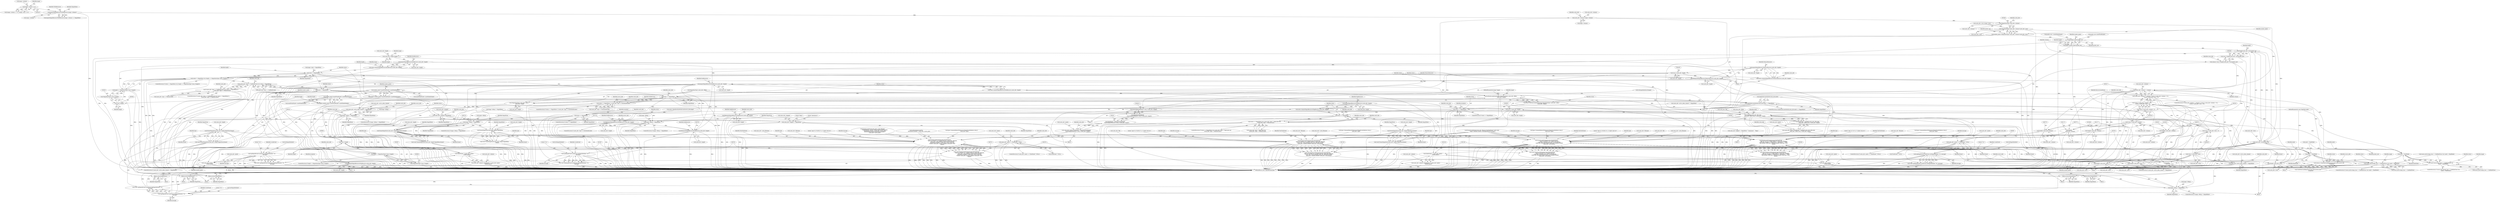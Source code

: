 digraph "0_ImageMagick_4e81ce8b07219c69a9aeccb0f7f7b927ca6db74c_0@pointer" {
"1000244" [label="(Call,cache_info->columns=image->columns)"];
"1000188" [label="(Call,AcquireMagickResource(WidthResource,image->columns))"];
"1000156" [label="(Call,image->columns == 0)"];
"1000279" [label="(Call,(MagickSizeType) cache_info->columns)"];
"1000278" [label="(Call,(MagickSizeType) cache_info->columns*cache_info->rows)"];
"1000276" [label="(Call,number_pixels=(MagickSizeType) cache_info->columns*cache_info->rows)"];
"1000303" [label="(Call,number_pixels*packet_size)"];
"1000301" [label="(Call,length=number_pixels*packet_size)"];
"1000310" [label="(Call,length/cache_info->rows/packet_size)"];
"1000308" [label="(Call,(size_t) (length/cache_info->rows/packet_size))"];
"1000306" [label="(Call,columns=(size_t) (length/cache_info->rows/packet_size))"];
"1000319" [label="(Call,cache_info->columns != columns)"];
"1000318" [label="(Call,(cache_info->columns != columns) || ((ssize_t) cache_info->columns < 0) ||\n      ((ssize_t) cache_info->rows < 0))"];
"1000326" [label="(Call,(ssize_t) cache_info->columns)"];
"1000325" [label="(Call,(ssize_t) cache_info->columns < 0)"];
"1000324" [label="(Call,((ssize_t) cache_info->columns < 0) ||\n      ((ssize_t) cache_info->rows < 0))"];
"1000566" [label="(Call,(double) cache_info->columns)"];
"1000550" [label="(Call,FormatLocaleString(message,MaxTextExtent,\n                    \"open %s (%s %s, %.20gx%.20g %s)\",cache_info->filename,\n                    cache_info->mapped != MagickFalse ? \"Anonymous\" : \"Heap\",\n                    type,(double) cache_info->columns,(double) cache_info->rows,\n                    format))"];
"1000548" [label="(Call,(void) FormatLocaleString(message,MaxTextExtent,\n                    \"open %s (%s %s, %.20gx%.20g %s)\",cache_info->filename,\n                    cache_info->mapped != MagickFalse ? \"Anonymous\" : \"Heap\",\n                    type,(double) cache_info->columns,(double) cache_info->rows,\n                    format))"];
"1000579" [label="(Call,LogMagickEvent(CacheEvent,GetMagickModule(),\"%s\",\n                    message))"];
"1000577" [label="(Call,(void) LogMagickEvent(CacheEvent,GetMagickModule(),\"%s\",\n                    message))"];
"1000769" [label="(Call,(double) cache_info->columns)"];
"1000752" [label="(Call,FormatLocaleString(message,MaxTextExtent,\n                    \"open %s (%s[%d], %s, %.20gx%.20g %s)\",cache_info->filename,\n                    cache_info->cache_filename,GetDistributeCacheFile(\n                    (DistributeCacheInfo *) cache_info->server_info),type,\n                    (double) cache_info->columns,(double) cache_info->rows,\n                    format))"];
"1000750" [label="(Call,(void) FormatLocaleString(message,MaxTextExtent,\n                    \"open %s (%s[%d], %s, %.20gx%.20g %s)\",cache_info->filename,\n                    cache_info->cache_filename,GetDistributeCacheFile(\n                    (DistributeCacheInfo *) cache_info->server_info),type,\n                    (double) cache_info->columns,(double) cache_info->rows,\n                    format))"];
"1000782" [label="(Call,LogMagickEvent(CacheEvent,GetMagickModule(),\"%s\",\n                    message))"];
"1000780" [label="(Call,(void) LogMagickEvent(CacheEvent,GetMagickModule(),\"%s\",\n                    message))"];
"1001085" [label="(Call,(double) cache_info->columns)"];
"1001071" [label="(Call,FormatLocaleString(message,MaxTextExtent,\n                    \"open %s (%s[%d], %s, %.20gx%.20g %s)\",\n                    cache_info->filename,cache_info->cache_filename,\n                    cache_info->file,type,(double) cache_info->columns,(double)\n                    cache_info->rows,format))"];
"1001069" [label="(Call,(void) FormatLocaleString(message,MaxTextExtent,\n                    \"open %s (%s[%d], %s, %.20gx%.20g %s)\",\n                    cache_info->filename,cache_info->cache_filename,\n                    cache_info->file,type,(double) cache_info->columns,(double)\n                    cache_info->rows,format))"];
"1001098" [label="(Call,LogMagickEvent(CacheEvent,GetMagickModule(),\"%s\",\n                    message))"];
"1001096" [label="(Call,(void) LogMagickEvent(CacheEvent,GetMagickModule(),\"%s\",\n                    message))"];
"1001171" [label="(Call,(double)\n        cache_info->columns)"];
"1001157" [label="(Call,FormatLocaleString(message,MaxTextExtent,\n        \"open %s (%s[%d], %s, %.20gx%.20g %s)\",cache_info->filename,\n        cache_info->cache_filename,cache_info->file,type,(double)\n        cache_info->columns,(double) cache_info->rows,format))"];
"1001155" [label="(Call,(void) FormatLocaleString(message,MaxTextExtent,\n        \"open %s (%s[%d], %s, %.20gx%.20g %s)\",cache_info->filename,\n        cache_info->cache_filename,cache_info->file,type,(double)\n        cache_info->columns,(double) cache_info->rows,format))"];
"1001184" [label="(Call,LogMagickEvent(CacheEvent,GetMagickModule(),\"%s\",message))"];
"1001182" [label="(Call,(void) LogMagickEvent(CacheEvent,GetMagickModule(),\"%s\",message))"];
"1000345" [label="(Call,cache_info->length=length)"];
"1000380" [label="(Call,AcquireMagickResource(AreaResource,cache_info->length))"];
"1000378" [label="(Call,status=AcquireMagickResource(AreaResource,cache_info->length))"];
"1000396" [label="(Call,status != MagickFalse)"];
"1000395" [label="(Call,(status != MagickFalse) && (length == (MagickSizeType) ((size_t) length)))"];
"1000416" [label="(Call,(cache_info->type == UndefinedCache) && (status != MagickFalse))"];
"1000415" [label="(Call,((cache_info->type == UndefinedCache) && (status != MagickFalse)) ||\n           (cache_info->type == MemoryCache))"];
"1000422" [label="(Call,status != MagickFalse)"];
"1000431" [label="(Call,cache_info->mapped=MagickFalse)"];
"1000558" [label="(Call,cache_info->mapped != MagickFalse)"];
"1000487" [label="(Call,cache_info->active_index_channel != MagickFalse)"];
"1000525" [label="(Call,image->debug != MagickFalse)"];
"1000514" [label="(Call,status&=ClonePixelCacheRepository(cache_info,&source_info,\n                    exception))"];
"1000607" [label="(Call,status == MagickFalse)"];
"1000606" [label="(Call,(status == MagickFalse) || (cache_info->type == DistributedCache))"];
"1000645" [label="(Call,status == MagickFalse)"];
"1000727" [label="(Call,image->debug != MagickFalse)"];
"1000735" [label="(Call,FormatMagickSize(cache_info->length,MagickFalse,\n                    format))"];
"1000733" [label="(Call,(void) FormatMagickSize(cache_info->length,MagickFalse,\n                    format))"];
"1000805" [label="(Return,return(MagickFalse);)"];
"1000829" [label="(Call,OpenPixelCacheOnDisk(cache_info,mode) == MagickFalse)"];
"1000847" [label="(Return,return(MagickFalse);)"];
"1000863" [label="(Call,status == MagickFalse)"];
"1000874" [label="(Return,return(MagickFalse);)"];
"1000923" [label="(Call,status == MagickFalse)"];
"1000922" [label="(Call,(status == MagickFalse) && (cache_info->type != MapCache) &&\n          (cache_info->type != MemoryCache))"];
"1001008" [label="(Call,cache_info->active_index_channel != MagickFalse)"];
"1001046" [label="(Call,image->debug != MagickFalse)"];
"1001132" [label="(Call,image->debug != MagickFalse)"];
"1001140" [label="(Call,FormatMagickSize(cache_info->length,MagickFalse,format))"];
"1001138" [label="(Call,(void) FormatMagickSize(cache_info->length,MagickFalse,format))"];
"1000409" [label="(Call,AcquireMagickResource(MemoryResource,cache_info->length))"];
"1000407" [label="(Call,status=AcquireMagickResource(MemoryResource,cache_info->length))"];
"1000445" [label="(Call,(size_t) cache_info->length)"];
"1000443" [label="(Call,AcquireAlignedMemory(1,(size_t) cache_info->length))"];
"1000442" [label="(Call,MagickAssumeAligned(\n            AcquireAlignedMemory(1,(size_t) cache_info->length)))"];
"1000440" [label="(Call,(PixelPacket *) MagickAssumeAligned(\n            AcquireAlignedMemory(1,(size_t) cache_info->length)))"];
"1000436" [label="(Call,cache_info->pixels=(PixelPacket *) MagickAssumeAligned(\n            AcquireAlignedMemory(1,(size_t) cache_info->length)))"];
"1000451" [label="(Call,cache_info->pixels == (PixelPacket *) NULL)"];
"1000496" [label="(Call,(IndexPacket *) (cache_info->pixels+\n                  number_pixels))"];
"1000492" [label="(Call,cache_info->indexes=(IndexPacket *) (cache_info->pixels+\n                  number_pixels))"];
"1000498" [label="(Call,cache_info->pixels+\n                  number_pixels)"];
"1000533" [label="(Call,FormatMagickSize(cache_info->length,MagickTrue,format))"];
"1000531" [label="(Call,(void) FormatMagickSize(cache_info->length,MagickTrue,format))"];
"1000591" [label="(Return,return(MagickTrue);)"];
"1000593" [label="(Call,RelinquishMagickResource(MemoryResource,cache_info->length))"];
"1000600" [label="(Call,AcquireMagickResource(DiskResource,cache_info->length))"];
"1000598" [label="(Call,status=AcquireMagickResource(DiskResource,cache_info->length))"];
"1000623" [label="(Call,RelinquishMagickResource(DiskResource,cache_info->length))"];
"1000789" [label="(Call,RelinquishMagickResource(DiskResource,cache_info->length))"];
"1000835" [label="(Call,RelinquishMagickResource(DiskResource,cache_info->length))"];
"1000851" [label="(Call,SetPixelCacheExtent(image,(MagickSizeType) cache_info->offset+\n    cache_info->length))"];
"1000849" [label="(Call,status=SetPixelCacheExtent(image,(MagickSizeType) cache_info->offset+\n    cache_info->length))"];
"1000853" [label="(Call,(MagickSizeType) cache_info->offset+\n    cache_info->length)"];
"1000916" [label="(Call,AcquireMagickResource(MapResource,cache_info->length))"];
"1000914" [label="(Call,status=AcquireMagickResource(MapResource,cache_info->length))"];
"1000958" [label="(Call,(size_t) cache_info->length)"];
"1000950" [label="(Call,MapBlob(cache_info->file,mode,\n            cache_info->offset,(size_t) cache_info->length))"];
"1000948" [label="(Call,(PixelPacket *) MapBlob(cache_info->file,mode,\n            cache_info->offset,(size_t) cache_info->length))"];
"1000944" [label="(Call,cache_info->pixels=(PixelPacket *) MapBlob(cache_info->file,mode,\n            cache_info->offset,(size_t) cache_info->length))"];
"1000964" [label="(Call,cache_info->pixels == (PixelPacket *) NULL)"];
"1001017" [label="(Call,(IndexPacket *) (cache_info->pixels+\n                  number_pixels))"];
"1001013" [label="(Call,cache_info->indexes=(IndexPacket *) (cache_info->pixels+\n                  number_pixels))"];
"1001019" [label="(Call,cache_info->pixels+\n                  number_pixels)"];
"1001031" [label="(Call,mode != ReadMode)"];
"1001025" [label="(Call,(source_info.storage_class != UndefinedClass) &&\n                  (mode != ReadMode))"];
"1001117" [label="(Call,mode != ReadMode)"];
"1001111" [label="(Call,(source_info.storage_class != UndefinedClass) && (mode != ReadMode))"];
"1001054" [label="(Call,FormatMagickSize(cache_info->length,MagickTrue,format))"];
"1001052" [label="(Call,(void) FormatMagickSize(cache_info->length,MagickTrue,format))"];
"1001103" [label="(Return,return(MagickTrue);)"];
"1001105" [label="(Call,RelinquishMagickResource(MapResource,cache_info->length))"];
"1000312" [label="(Call,cache_info->rows/packet_size)"];
"1000333" [label="(Call,(ssize_t) cache_info->rows)"];
"1000332" [label="(Call,(ssize_t) cache_info->rows < 0)"];
"1000571" [label="(Call,(double) cache_info->rows)"];
"1000774" [label="(Call,(double) cache_info->rows)"];
"1001090" [label="(Call,(double)\n                    cache_info->rows)"];
"1001176" [label="(Call,(double) cache_info->rows)"];
"1000387" [label="(Call,number_pixels*(sizeof(PixelPacket)+sizeof(IndexPacket)))"];
"1000385" [label="(Call,length=number_pixels*(sizeof(PixelPacket)+sizeof(IndexPacket)))"];
"1000403" [label="(Call,(size_t) length)"];
"1000399" [label="(Call,length == (MagickSizeType) ((size_t) length))"];
"1000401" [label="(Call,(MagickSizeType) ((size_t) length))"];
"1000892" [label="(Call,number_pixels*(sizeof(PixelPacket)+sizeof(IndexPacket)))"];
"1000890" [label="(Call,length=number_pixels*(sizeof(PixelPacket)+sizeof(IndexPacket)))"];
"1000904" [label="(Call,(size_t) length)"];
"1000900" [label="(Call,length != (MagickSizeType) ((size_t) length))"];
"1000902" [label="(Call,(MagickSizeType) ((size_t) length))"];
"1000396" [label="(Call,status != MagickFalse)"];
"1000624" [label="(Identifier,DiskResource)"];
"1001187" [label="(Literal,\"%s\")"];
"1000140" [label="(Call,image->debug != MagickFalse)"];
"1000452" [label="(Call,cache_info->pixels)"];
"1000902" [label="(Call,(MagickSizeType) ((size_t) length))"];
"1001167" [label="(Call,cache_info->file)"];
"1000726" [label="(ControlStructure,if (image->debug != MagickFalse))"];
"1000447" [label="(Call,cache_info->length)"];
"1000756" [label="(Call,cache_info->filename)"];
"1000782" [label="(Call,LogMagickEvent(CacheEvent,GetMagickModule(),\"%s\",\n                    message))"];
"1000591" [label="(Return,return(MagickTrue);)"];
"1000317" [label="(ControlStructure,if ((cache_info->columns != columns) || ((ssize_t) cache_info->columns < 0) ||\n      ((ssize_t) cache_info->rows < 0)))"];
"1000875" [label="(Identifier,MagickFalse)"];
"1001191" [label="(MethodReturn,static MagickBooleanType)"];
"1001033" [label="(Identifier,ReadMode)"];
"1000906" [label="(Identifier,length)"];
"1000513" [label="(Block,)"];
"1001090" [label="(Call,(double)\n                    cache_info->rows)"];
"1000340" [label="(Identifier,ResourceLimitError)"];
"1001141" [label="(Call,cache_info->length)"];
"1000276" [label="(Call,number_pixels=(MagickSizeType) cache_info->columns*cache_info->rows)"];
"1000620" [label="(Identifier,cache_info)"];
"1000345" [label="(Call,cache_info->length=length)"];
"1000605" [label="(ControlStructure,if ((status == MagickFalse) || (cache_info->type == DistributedCache)))"];
"1001111" [label="(Call,(source_info.storage_class != UndefinedClass) && (mode != ReadMode))"];
"1000586" [label="(Identifier,cache_info)"];
"1000610" [label="(Call,cache_info->type == DistributedCache)"];
"1000790" [label="(Identifier,DiskResource)"];
"1000944" [label="(Call,cache_info->pixels=(PixelPacket *) MapBlob(cache_info->file,mode,\n            cache_info->offset,(size_t) cache_info->length))"];
"1000488" [label="(Call,cache_info->active_index_channel)"];
"1000789" [label="(Call,RelinquishMagickResource(DiskResource,cache_info->length))"];
"1000985" [label="(Block,)"];
"1001138" [label="(Call,(void) FormatMagickSize(cache_info->length,MagickFalse,format))"];
"1001047" [label="(Call,image->debug)"];
"1000579" [label="(Call,LogMagickEvent(CacheEvent,GetMagickModule(),\"%s\",\n                    message))"];
"1000424" [label="(Identifier,MagickFalse)"];
"1000514" [label="(Call,status&=ClonePixelCacheRepository(cache_info,&source_info,\n                    exception))"];
"1000951" [label="(Call,cache_info->file)"];
"1000922" [label="(Call,(status == MagickFalse) && (cache_info->type != MapCache) &&\n          (cache_info->type != MemoryCache))"];
"1001009" [label="(Call,cache_info->active_index_channel)"];
"1001007" [label="(ControlStructure,if (cache_info->active_index_channel != MagickFalse))"];
"1000312" [label="(Call,cache_info->rows/packet_size)"];
"1000284" [label="(Call,cache_info->rows)"];
"1000558" [label="(Call,cache_info->mapped != MagickFalse)"];
"1000783" [label="(Identifier,CacheEvent)"];
"1000219" [label="(Call,FormatLocaleString(cache_info->filename,MaxTextExtent,\"%s[%.20g]\",\n    image->filename,(double) GetImageIndexInList(image)))"];
"1001012" [label="(Identifier,MagickFalse)"];
"1001072" [label="(Identifier,message)"];
"1001060" [label="(Call,type=CommandOptionToMnemonic(MagickCacheOptions,(ssize_t)\n                    cache_info->type))"];
"1000285" [label="(Identifier,cache_info)"];
"1001171" [label="(Call,(double)\n        cache_info->columns)"];
"1000460" [label="(Identifier,cache_info)"];
"1000740" [label="(Identifier,format)"];
"1001054" [label="(Call,FormatMagickSize(cache_info->length,MagickTrue,format))"];
"1001106" [label="(Identifier,MapResource)"];
"1000565" [label="(Identifier,type)"];
"1000553" [label="(Literal,\"open %s (%s %s, %.20gx%.20g %s)\")"];
"1000853" [label="(Call,(MagickSizeType) cache_info->offset+\n    cache_info->length)"];
"1000559" [label="(Call,cache_info->mapped)"];
"1000253" [label="(Identifier,cache_info)"];
"1001132" [label="(Call,image->debug != MagickFalse)"];
"1001160" [label="(Literal,\"open %s (%s[%d], %s, %.20gx%.20g %s)\")"];
"1000382" [label="(Call,cache_info->length)"];
"1000494" [label="(Identifier,cache_info)"];
"1000580" [label="(Identifier,CacheEvent)"];
"1000287" [label="(Call,packet_size=sizeof(PixelPacket))"];
"1000498" [label="(Call,cache_info->pixels+\n                  number_pixels)"];
"1000407" [label="(Call,status=AcquireMagickResource(MemoryResource,cache_info->length))"];
"1001032" [label="(Identifier,mode)"];
"1000780" [label="(Call,(void) LogMagickEvent(CacheEvent,GetMagickModule(),\"%s\",\n                    message))"];
"1000617" [label="(ControlStructure,if (cache_info->type == DistributedCache))"];
"1000248" [label="(Call,image->columns)"];
"1000307" [label="(Identifier,columns)"];
"1000892" [label="(Call,number_pixels*(sizeof(PixelPacket)+sizeof(IndexPacket)))"];
"1000338" [label="(Literal,0)"];
"1000529" [label="(Identifier,MagickFalse)"];
"1000841" [label="(Identifier,exception)"];
"1000157" [label="(Call,image->columns)"];
"1001119" [label="(Identifier,ReadMode)"];
"1001170" [label="(Identifier,type)"];
"1000874" [label="(Return,return(MagickFalse);)"];
"1000733" [label="(Call,(void) FormatMagickSize(cache_info->length,MagickFalse,\n                    format))"];
"1000755" [label="(Literal,\"open %s (%s[%d], %s, %.20gx%.20g %s)\")"];
"1000401" [label="(Call,(MagickSizeType) ((size_t) length))"];
"1000629" [label="(Identifier,server_info)"];
"1000663" [label="(Identifier,cache_info)"];
"1000523" [label="(Identifier,source_info)"];
"1001144" [label="(Identifier,MagickFalse)"];
"1000753" [label="(Identifier,message)"];
"1000524" [label="(ControlStructure,if (image->debug != MagickFalse))"];
"1000453" [label="(Identifier,cache_info)"];
"1000419" [label="(Identifier,cache_info)"];
"1000915" [label="(Identifier,status)"];
"1000592" [label="(Identifier,MagickTrue)"];
"1000278" [label="(Call,(MagickSizeType) cache_info->columns*cache_info->rows)"];
"1000444" [label="(Literal,1)"];
"1000388" [label="(Identifier,number_pixels)"];
"1000389" [label="(Call,sizeof(PixelPacket)+sizeof(IndexPacket))"];
"1000836" [label="(Identifier,DiskResource)"];
"1000568" [label="(Call,cache_info->columns)"];
"1000742" [label="(Identifier,type)"];
"1001087" [label="(Call,cache_info->columns)"];
"1000854" [label="(Call,(MagickSizeType) cache_info->offset)"];
"1000381" [label="(Identifier,AreaResource)"];
"1000244" [label="(Call,cache_info->columns=image->columns)"];
"1000811" [label="(Identifier,source_info)"];
"1000409" [label="(Call,AcquireMagickResource(MemoryResource,cache_info->length))"];
"1000105" [label="(MethodParameterIn,Image *image)"];
"1000687" [label="(Call,FormatLocaleString(cache_info->cache_filename,\n                MaxTextExtent,\"%s:%d\",GetDistributeCacheHostname(\n                (DistributeCacheInfo *) cache_info->server_info),\n                GetDistributeCachePort((DistributeCacheInfo *)\n                cache_info->server_info)))"];
"1001052" [label="(Call,(void) FormatMagickSize(cache_info->length,MagickTrue,format))"];
"1000791" [label="(Call,cache_info->length)"];
"1001176" [label="(Call,(double) cache_info->rows)"];
"1000386" [label="(Identifier,length)"];
"1000865" [label="(Identifier,MagickFalse)"];
"1000422" [label="(Call,status != MagickFalse)"];
"1001014" [label="(Call,cache_info->indexes)"];
"1000411" [label="(Call,cache_info->length)"];
"1000571" [label="(Call,(double) cache_info->rows)"];
"1001188" [label="(Identifier,message)"];
"1000106" [label="(MethodParameterIn,const MapMode mode)"];
"1000378" [label="(Call,status=AcquireMagickResource(AreaResource,cache_info->length))"];
"1000297" [label="(Call,packet_size+=sizeof(IndexPacket))"];
"1000394" [label="(ControlStructure,if ((status != MagickFalse) && (length == (MagickSizeType) ((size_t) length))))"];
"1000646" [label="(Identifier,status)"];
"1000189" [label="(Identifier,WidthResource)"];
"1000828" [label="(ControlStructure,if (OpenPixelCacheOnDisk(cache_info,mode) == MagickFalse))"];
"1000277" [label="(Identifier,number_pixels)"];
"1000335" [label="(Call,cache_info->rows)"];
"1000515" [label="(Identifier,status)"];
"1000502" [label="(Identifier,number_pixels)"];
"1000581" [label="(Call,GetMagickModule())"];
"1000848" [label="(Identifier,MagickFalse)"];
"1000863" [label="(Call,status == MagickFalse)"];
"1000955" [label="(Call,cache_info->offset)"];
"1000108" [label="(Block,)"];
"1000916" [label="(Call,AcquireMagickResource(MapResource,cache_info->length))"];
"1000405" [label="(Identifier,length)"];
"1001099" [label="(Identifier,CacheEvent)"];
"1000346" [label="(Call,cache_info->length)"];
"1001158" [label="(Identifier,message)"];
"1000538" [label="(Identifier,format)"];
"1000960" [label="(Call,cache_info->length)"];
"1001190" [label="(Identifier,MagickTrue)"];
"1000469" [label="(Identifier,cache_info)"];
"1000415" [label="(Call,((cache_info->type == UndefinedCache) && (status != MagickFalse)) ||\n           (cache_info->type == MemoryCache))"];
"1001092" [label="(Call,cache_info->rows)"];
"1000431" [label="(Call,cache_info->mapped=MagickFalse)"];
"1000450" [label="(ControlStructure,if (cache_info->pixels == (PixelPacket *) NULL))"];
"1001024" [label="(ControlStructure,if ((source_info.storage_class != UndefinedClass) &&\n                  (mode != ReadMode)))"];
"1000639" [label="(Call,status=OpenDistributePixelCache(server_info,image))"];
"1000303" [label="(Call,number_pixels*packet_size)"];
"1000430" [label="(Block,)"];
"1000279" [label="(Call,(MagickSizeType) cache_info->columns)"];
"1000771" [label="(Call,cache_info->columns)"];
"1000507" [label="(Identifier,source_info)"];
"1000550" [label="(Call,FormatLocaleString(message,MaxTextExtent,\n                    \"open %s (%s %s, %.20gx%.20g %s)\",cache_info->filename,\n                    cache_info->mapped != MagickFalse ? \"Anonymous\" : \"Heap\",\n                    type,(double) cache_info->columns,(double) cache_info->rows,\n                    format))"];
"1001159" [label="(Identifier,MaxTextExtent)"];
"1000438" [label="(Identifier,cache_info)"];
"1000237" [label="(Call,cache_info->rows=image->rows)"];
"1000353" [label="(Identifier,image)"];
"1000537" [label="(Identifier,MagickTrue)"];
"1001069" [label="(Call,(void) FormatLocaleString(message,MaxTextExtent,\n                    \"open %s (%s[%d], %s, %.20gx%.20g %s)\",\n                    cache_info->filename,cache_info->cache_filename,\n                    cache_info->file,type,(double) cache_info->columns,(double)\n                    cache_info->rows,format))"];
"1000395" [label="(Call,(status != MagickFalse) && (length == (MagickSizeType) ((size_t) length)))"];
"1000552" [label="(Identifier,MaxTextExtent)"];
"1000349" [label="(Identifier,length)"];
"1000564" [label="(Literal,\"Heap\")"];
"1000326" [label="(Call,(ssize_t) cache_info->columns)"];
"1001185" [label="(Identifier,CacheEvent)"];
"1001036" [label="(Identifier,status)"];
"1000333" [label="(Call,(ssize_t) cache_info->rows)"];
"1000437" [label="(Call,cache_info->pixels)"];
"1000562" [label="(Identifier,MagickFalse)"];
"1000380" [label="(Call,AcquireMagickResource(AreaResource,cache_info->length))"];
"1001136" [label="(Identifier,MagickFalse)"];
"1000852" [label="(Identifier,image)"];
"1000190" [label="(Call,image->columns)"];
"1000965" [label="(Call,cache_info->pixels)"];
"1001059" [label="(Identifier,format)"];
"1000321" [label="(Identifier,cache_info)"];
"1001048" [label="(Identifier,image)"];
"1000319" [label="(Call,cache_info->columns != columns)"];
"1001161" [label="(Call,cache_info->filename)"];
"1000946" [label="(Identifier,cache_info)"];
"1001058" [label="(Identifier,MagickTrue)"];
"1001157" [label="(Call,FormatLocaleString(message,MaxTextExtent,\n        \"open %s (%s[%d], %s, %.20gx%.20g %s)\",cache_info->filename,\n        cache_info->cache_filename,cache_info->file,type,(double)\n        cache_info->columns,(double) cache_info->rows,format))"];
"1000864" [label="(Identifier,status)"];
"1001055" [label="(Call,cache_info->length)"];
"1000788" [label="(Identifier,MagickTrue)"];
"1000814" [label="(Call,mode != ReadMode)"];
"1000540" [label="(Identifier,type)"];
"1001020" [label="(Call,cache_info->pixels)"];
"1001013" [label="(Call,cache_info->indexes=(IndexPacket *) (cache_info->pixels+\n                  number_pixels))"];
"1000288" [label="(Identifier,packet_size)"];
"1000890" [label="(Call,length=number_pixels*(sizeof(PixelPacket)+sizeof(IndexPacket)))"];
"1000599" [label="(Identifier,status)"];
"1000435" [label="(Identifier,MagickFalse)"];
"1000926" [label="(Call,(cache_info->type != MapCache) &&\n          (cache_info->type != MemoryCache))"];
"1001181" [label="(Identifier,format)"];
"1000281" [label="(Call,cache_info->columns)"];
"1000939" [label="(Identifier,cache_info)"];
"1000914" [label="(Call,status=AcquireMagickResource(MapResource,cache_info->length))"];
"1001045" [label="(ControlStructure,if (image->debug != MagickFalse))"];
"1000607" [label="(Call,status == MagickFalse)"];
"1001164" [label="(Call,cache_info->cache_filename)"];
"1001073" [label="(Identifier,MaxTextExtent)"];
"1000786" [label="(Identifier,message)"];
"1000785" [label="(Literal,\"%s\")"];
"1001146" [label="(Call,type=CommandOptionToMnemonic(MagickCacheOptions,(ssize_t)\n        cache_info->type))"];
"1000850" [label="(Identifier,status)"];
"1001017" [label="(Call,(IndexPacket *) (cache_info->pixels+\n                  number_pixels))"];
"1000486" [label="(ControlStructure,if (cache_info->active_index_channel != MagickFalse))"];
"1000193" [label="(Identifier,MagickFalse)"];
"1001085" [label="(Call,(double) cache_info->columns)"];
"1000808" [label="(Call,(source_info.storage_class != UndefinedClass) && (mode != ReadMode))"];
"1000302" [label="(Identifier,length)"];
"1000455" [label="(Call,(PixelPacket *) NULL)"];
"1001117" [label="(Call,mode != ReadMode)"];
"1000833" [label="(Identifier,MagickFalse)"];
"1000963" [label="(ControlStructure,if (cache_info->pixels == (PixelPacket *) NULL))"];
"1000385" [label="(Call,length=number_pixels*(sizeof(PixelPacket)+sizeof(IndexPacket)))"];
"1000762" [label="(Call,GetDistributeCacheFile(\n                    (DistributeCacheInfo *) cache_info->server_info))"];
"1000918" [label="(Call,cache_info->length)"];
"1000400" [label="(Identifier,length)"];
"1001114" [label="(Identifier,source_info)"];
"1000893" [label="(Identifier,number_pixels)"];
"1000929" [label="(Identifier,cache_info)"];
"1000320" [label="(Call,cache_info->columns)"];
"1001122" [label="(Identifier,status)"];
"1000750" [label="(Call,(void) FormatLocaleString(message,MaxTextExtent,\n                    \"open %s (%s[%d], %s, %.20gx%.20g %s)\",cache_info->filename,\n                    cache_info->cache_filename,GetDistributeCacheFile(\n                    (DistributeCacheInfo *) cache_info->server_info),type,\n                    (double) cache_info->columns,(double) cache_info->rows,\n                    format))"];
"1000516" [label="(Call,ClonePixelCacheRepository(cache_info,&source_info,\n                    exception))"];
"1000948" [label="(Call,(PixelPacket *) MapBlob(cache_info->file,mode,\n            cache_info->offset,(size_t) cache_info->length))"];
"1000417" [label="(Call,cache_info->type == UndefinedCache)"];
"1001074" [label="(Literal,\"open %s (%s[%d], %s, %.20gx%.20g %s)\")"];
"1001015" [label="(Identifier,cache_info)"];
"1000891" [label="(Identifier,length)"];
"1001103" [label="(Return,return(MagickTrue);)"];
"1000774" [label="(Call,(double) cache_info->rows)"];
"1000913" [label="(Block,)"];
"1000899" [label="(ControlStructure,if (length != (MagickSizeType) ((size_t) length)))"];
"1001008" [label="(Call,cache_info->active_index_channel != MagickFalse)"];
"1000608" [label="(Identifier,status)"];
"1000557" [label="(Call,cache_info->mapped != MagickFalse ? \"Anonymous\" : \"Heap\")"];
"1001084" [label="(Identifier,type)"];
"1000739" [label="(Identifier,MagickFalse)"];
"1000593" [label="(Call,RelinquishMagickResource(MemoryResource,cache_info->length))"];
"1000188" [label="(Call,AcquireMagickResource(WidthResource,image->columns))"];
"1000735" [label="(Call,FormatMagickSize(cache_info->length,MagickFalse,\n                    format))"];
"1000921" [label="(ControlStructure,if ((status == MagickFalse) && (cache_info->type != MapCache) &&\n          (cache_info->type != MemoryCache)))"];
"1000925" [label="(Identifier,MagickFalse)"];
"1000563" [label="(Literal,\"Anonymous\")"];
"1001182" [label="(Call,(void) LogMagickEvent(CacheEvent,GetMagickModule(),\"%s\",message))"];
"1000554" [label="(Call,cache_info->filename)"];
"1000323" [label="(Identifier,columns)"];
"1000443" [label="(Call,AcquireAlignedMemory(1,(size_t) cache_info->length))"];
"1000539" [label="(Call,type=CommandOptionToMnemonic(MagickCacheOptions,(ssize_t)\n                    cache_info->type))"];
"1000387" [label="(Call,number_pixels*(sizeof(PixelPacket)+sizeof(IndexPacket)))"];
"1000954" [label="(Identifier,mode)"];
"1000966" [label="(Identifier,cache_info)"];
"1000598" [label="(Call,status=AcquireMagickResource(DiskResource,cache_info->length))"];
"1000308" [label="(Call,(size_t) (length/cache_info->rows/packet_size))"];
"1001105" [label="(Call,RelinquishMagickResource(MapResource,cache_info->length))"];
"1000835" [label="(Call,RelinquishMagickResource(DiskResource,cache_info->length))"];
"1000741" [label="(Call,type=CommandOptionToMnemonic(MagickCacheOptions,(ssize_t)\n                    cache_info->type))"];
"1000347" [label="(Identifier,cache_info)"];
"1000397" [label="(Identifier,status)"];
"1000493" [label="(Call,cache_info->indexes)"];
"1000310" [label="(Call,length/cache_info->rows/packet_size)"];
"1000645" [label="(Call,status == MagickFalse)"];
"1000530" [label="(Block,)"];
"1000601" [label="(Identifier,DiskResource)"];
"1000425" [label="(Call,cache_info->type == MemoryCache)"];
"1000187" [label="(Call,AcquireMagickResource(WidthResource,image->columns) == MagickFalse)"];
"1000433" [label="(Identifier,cache_info)"];
"1000968" [label="(Call,(PixelPacket *) NULL)"];
"1000878" [label="(Identifier,cache_info)"];
"1000964" [label="(Call,cache_info->pixels == (PixelPacket *) NULL)"];
"1001101" [label="(Literal,\"%s\")"];
"1000974" [label="(Identifier,cache_info)"];
"1000859" [label="(Call,cache_info->length)"];
"1001046" [label="(Call,image->debug != MagickFalse)"];
"1001145" [label="(Identifier,format)"];
"1000548" [label="(Call,(void) FormatLocaleString(message,MaxTextExtent,\n                    \"open %s (%s %s, %.20gx%.20g %s)\",cache_info->filename,\n                    cache_info->mapped != MagickFalse ? \"Anonymous\" : \"Heap\",\n                    type,(double) cache_info->columns,(double) cache_info->rows,\n                    format))"];
"1000451" [label="(Call,cache_info->pixels == (PixelPacket *) NULL)"];
"1001100" [label="(Call,GetMagickModule())"];
"1000776" [label="(Call,cache_info->rows)"];
"1000851" [label="(Call,SetPixelCacheExtent(image,(MagickSizeType) cache_info->offset+\n    cache_info->length))"];
"1000894" [label="(Call,sizeof(PixelPacket)+sizeof(IndexPacket))"];
"1000526" [label="(Call,image->debug)"];
"1001098" [label="(Call,LogMagickEvent(CacheEvent,GetMagickModule(),\"%s\",\n                    message))"];
"1000534" [label="(Call,cache_info->length)"];
"1000923" [label="(Call,status == MagickFalse)"];
"1001133" [label="(Call,image->debug)"];
"1001140" [label="(Call,FormatMagickSize(cache_info->length,MagickFalse,format))"];
"1000436" [label="(Call,cache_info->pixels=(PixelPacket *) MagickAssumeAligned(\n            AcquireAlignedMemory(1,(size_t) cache_info->length)))"];
"1000440" [label="(Call,(PixelPacket *) MagickAssumeAligned(\n            AcquireAlignedMemory(1,(size_t) cache_info->length)))"];
"1000160" [label="(Literal,0)"];
"1000406" [label="(Block,)"];
"1000606" [label="(Call,(status == MagickFalse) || (cache_info->type == DistributedCache))"];
"1001075" [label="(Call,cache_info->filename)"];
"1000806" [label="(Identifier,MagickFalse)"];
"1000423" [label="(Identifier,status)"];
"1000292" [label="(Call,cache_info->active_index_channel != MagickFalse)"];
"1000398" [label="(Identifier,MagickFalse)"];
"1000917" [label="(Identifier,MapResource)"];
"1001031" [label="(Call,mode != ReadMode)"];
"1000862" [label="(ControlStructure,if (status == MagickFalse))"];
"1000306" [label="(Call,columns=(size_t) (length/cache_info->rows/packet_size))"];
"1000732" [label="(Block,)"];
"1000924" [label="(Identifier,status)"];
"1000410" [label="(Identifier,MemoryResource)"];
"1000830" [label="(Call,OpenPixelCacheOnDisk(cache_info,mode))"];
"1000625" [label="(Call,cache_info->length)"];
"1001107" [label="(Call,cache_info->length)"];
"1001050" [label="(Identifier,MagickFalse)"];
"1000379" [label="(Identifier,status)"];
"1000900" [label="(Call,length != (MagickSizeType) ((size_t) length))"];
"1000566" [label="(Call,(double) cache_info->columns)"];
"1001028" [label="(Identifier,source_info)"];
"1000155" [label="(Call,(image->columns == 0) || (image->rows == 0))"];
"1000909" [label="(Identifier,cache_info)"];
"1001112" [label="(Call,source_info.storage_class != UndefinedClass)"];
"1000754" [label="(Identifier,MaxTextExtent)"];
"1000759" [label="(Call,cache_info->cache_filename)"];
"1000351" [label="(Call,image->ping != MagickFalse)"];
"1001134" [label="(Identifier,image)"];
"1001147" [label="(Identifier,type)"];
"1000331" [label="(Literal,0)"];
"1001026" [label="(Call,source_info.storage_class != UndefinedClass)"];
"1000644" [label="(ControlStructure,if (status == MagickFalse))"];
"1000427" [label="(Identifier,cache_info)"];
"1000318" [label="(Call,(cache_info->columns != columns) || ((ssize_t) cache_info->columns < 0) ||\n      ((ssize_t) cache_info->rows < 0))"];
"1000328" [label="(Call,cache_info->columns)"];
"1001025" [label="(Call,(source_info.storage_class != UndefinedClass) &&\n                  (mode != ReadMode))"];
"1000943" [label="(Block,)"];
"1000576" [label="(Identifier,format)"];
"1000551" [label="(Identifier,message)"];
"1001137" [label="(Block,)"];
"1000615" [label="(Block,)"];
"1001081" [label="(Call,cache_info->file)"];
"1001051" [label="(Block,)"];
"1001118" [label="(Identifier,mode)"];
"1000868" [label="(Identifier,exception)"];
"1000805" [label="(Return,return(MagickFalse);)"];
"1000602" [label="(Call,cache_info->length)"];
"1000445" [label="(Call,(size_t) cache_info->length)"];
"1000779" [label="(Identifier,format)"];
"1000156" [label="(Call,image->columns == 0)"];
"1000408" [label="(Identifier,status)"];
"1000163" [label="(Identifier,image)"];
"1000325" [label="(Call,(ssize_t) cache_info->columns < 0)"];
"1001071" [label="(Call,FormatLocaleString(message,MaxTextExtent,\n                    \"open %s (%s[%d], %s, %.20gx%.20g %s)\",\n                    cache_info->filename,cache_info->cache_filename,\n                    cache_info->file,type,(double) cache_info->columns,(double)\n                    cache_info->rows,format))"];
"1000491" [label="(Identifier,MagickFalse)"];
"1000650" [label="(Identifier,exception)"];
"1000945" [label="(Call,cache_info->pixels)"];
"1000442" [label="(Call,MagickAssumeAligned(\n            AcquireAlignedMemory(1,(size_t) cache_info->length)))"];
"1001078" [label="(Call,cache_info->cache_filename)"];
"1001102" [label="(Identifier,message)"];
"1000305" [label="(Identifier,packet_size)"];
"1000768" [label="(Identifier,type)"];
"1000324" [label="(Call,((ssize_t) cache_info->columns < 0) ||\n      ((ssize_t) cache_info->rows < 0))"];
"1000582" [label="(Literal,\"%s\")"];
"1001061" [label="(Identifier,type)"];
"1000727" [label="(Call,image->debug != MagickFalse)"];
"1000612" [label="(Identifier,cache_info)"];
"1000432" [label="(Call,cache_info->mapped)"];
"1000499" [label="(Call,cache_info->pixels)"];
"1000416" [label="(Call,(cache_info->type == UndefinedCache) && (status != MagickFalse))"];
"1000600" [label="(Call,AcquireMagickResource(DiskResource,cache_info->length))"];
"1000834" [label="(Block,)"];
"1000904" [label="(Call,(size_t) length)"];
"1000583" [label="(Identifier,message)"];
"1001155" [label="(Call,(void) FormatLocaleString(message,MaxTextExtent,\n        \"open %s (%s[%d], %s, %.20gx%.20g %s)\",cache_info->filename,\n        cache_info->cache_filename,cache_info->file,type,(double)\n        cache_info->columns,(double) cache_info->rows,format))"];
"1001173" [label="(Call,cache_info->columns)"];
"1001110" [label="(ControlStructure,if ((source_info.storage_class != UndefinedClass) && (mode != ReadMode)))"];
"1000829" [label="(Call,OpenPixelCacheOnDisk(cache_info,mode) == MagickFalse)"];
"1000466" [label="(Block,)"];
"1000311" [label="(Identifier,length)"];
"1000837" [label="(Call,cache_info->length)"];
"1000577" [label="(Call,(void) LogMagickEvent(CacheEvent,GetMagickModule(),\"%s\",\n                    message))"];
"1000496" [label="(Call,(IndexPacket *) (cache_info->pixels+\n                  number_pixels))"];
"1000731" [label="(Identifier,MagickFalse)"];
"1000492" [label="(Call,cache_info->indexes=(IndexPacket *) (cache_info->pixels+\n                  number_pixels))"];
"1001186" [label="(Call,GetMagickModule())"];
"1000414" [label="(ControlStructure,if (((cache_info->type == UndefinedCache) && (status != MagickFalse)) ||\n           (cache_info->type == MemoryCache)))"];
"1001096" [label="(Call,(void) LogMagickEvent(CacheEvent,GetMagickModule(),\"%s\",\n                    message))"];
"1000304" [label="(Identifier,number_pixels)"];
"1000849" [label="(Call,status=SetPixelCacheExtent(image,(MagickSizeType) cache_info->offset+\n    cache_info->length))"];
"1000487" [label="(Call,cache_info->active_index_channel != MagickFalse)"];
"1000623" [label="(Call,RelinquishMagickResource(DiskResource,cache_info->length))"];
"1000403" [label="(Call,(size_t) length)"];
"1000866" [label="(Block,)"];
"1000950" [label="(Call,MapBlob(cache_info->file,mode,\n            cache_info->offset,(size_t) cache_info->length))"];
"1000594" [label="(Identifier,MemoryResource)"];
"1000533" [label="(Call,FormatMagickSize(cache_info->length,MagickTrue,format))"];
"1000399" [label="(Call,length == (MagickSizeType) ((size_t) length))"];
"1000595" [label="(Call,cache_info->length)"];
"1000531" [label="(Call,(void) FormatMagickSize(cache_info->length,MagickTrue,format))"];
"1000609" [label="(Identifier,MagickFalse)"];
"1001131" [label="(ControlStructure,if (image->debug != MagickFalse))"];
"1001178" [label="(Call,cache_info->rows)"];
"1001095" [label="(Identifier,format)"];
"1000736" [label="(Call,cache_info->length)"];
"1000316" [label="(Identifier,packet_size)"];
"1000752" [label="(Call,FormatLocaleString(message,MaxTextExtent,\n                    \"open %s (%s[%d], %s, %.20gx%.20g %s)\",cache_info->filename,\n                    cache_info->cache_filename,GetDistributeCacheFile(\n                    (DistributeCacheInfo *) cache_info->server_info),type,\n                    (double) cache_info->columns,(double) cache_info->rows,\n                    format))"];
"1000769" [label="(Call,(double) cache_info->columns)"];
"1000784" [label="(Call,GetMagickModule())"];
"1000332" [label="(Call,(ssize_t) cache_info->rows < 0)"];
"1000847" [label="(Return,return(MagickFalse);)"];
"1001023" [label="(Identifier,number_pixels)"];
"1000301" [label="(Call,length=number_pixels*packet_size)"];
"1001104" [label="(Identifier,MagickTrue)"];
"1000958" [label="(Call,(size_t) cache_info->length)"];
"1000525" [label="(Call,image->debug != MagickFalse)"];
"1000647" [label="(Identifier,MagickFalse)"];
"1000901" [label="(Identifier,length)"];
"1000230" [label="(Call,GetImageIndexInList(image))"];
"1000313" [label="(Call,cache_info->rows)"];
"1000728" [label="(Call,image->debug)"];
"1000573" [label="(Call,cache_info->rows)"];
"1001019" [label="(Call,cache_info->pixels+\n                  number_pixels)"];
"1001184" [label="(Call,LogMagickEvent(CacheEvent,GetMagickModule(),\"%s\",message))"];
"1000245" [label="(Call,cache_info->columns)"];
"1000244" -> "1000108"  [label="AST: "];
"1000244" -> "1000248"  [label="CFG: "];
"1000245" -> "1000244"  [label="AST: "];
"1000248" -> "1000244"  [label="AST: "];
"1000253" -> "1000244"  [label="CFG: "];
"1000244" -> "1001191"  [label="DDG: "];
"1000188" -> "1000244"  [label="DDG: "];
"1000244" -> "1000279"  [label="DDG: "];
"1000188" -> "1000187"  [label="AST: "];
"1000188" -> "1000190"  [label="CFG: "];
"1000189" -> "1000188"  [label="AST: "];
"1000190" -> "1000188"  [label="AST: "];
"1000193" -> "1000188"  [label="CFG: "];
"1000188" -> "1001191"  [label="DDG: "];
"1000188" -> "1000187"  [label="DDG: "];
"1000188" -> "1000187"  [label="DDG: "];
"1000156" -> "1000188"  [label="DDG: "];
"1000156" -> "1000155"  [label="AST: "];
"1000156" -> "1000160"  [label="CFG: "];
"1000157" -> "1000156"  [label="AST: "];
"1000160" -> "1000156"  [label="AST: "];
"1000163" -> "1000156"  [label="CFG: "];
"1000155" -> "1000156"  [label="CFG: "];
"1000156" -> "1000155"  [label="DDG: "];
"1000156" -> "1000155"  [label="DDG: "];
"1000279" -> "1000278"  [label="AST: "];
"1000279" -> "1000281"  [label="CFG: "];
"1000280" -> "1000279"  [label="AST: "];
"1000281" -> "1000279"  [label="AST: "];
"1000285" -> "1000279"  [label="CFG: "];
"1000279" -> "1000278"  [label="DDG: "];
"1000279" -> "1000319"  [label="DDG: "];
"1000278" -> "1000276"  [label="AST: "];
"1000278" -> "1000284"  [label="CFG: "];
"1000284" -> "1000278"  [label="AST: "];
"1000276" -> "1000278"  [label="CFG: "];
"1000278" -> "1001191"  [label="DDG: "];
"1000278" -> "1000276"  [label="DDG: "];
"1000278" -> "1000276"  [label="DDG: "];
"1000237" -> "1000278"  [label="DDG: "];
"1000278" -> "1000312"  [label="DDG: "];
"1000276" -> "1000108"  [label="AST: "];
"1000277" -> "1000276"  [label="AST: "];
"1000288" -> "1000276"  [label="CFG: "];
"1000276" -> "1001191"  [label="DDG: "];
"1000276" -> "1000303"  [label="DDG: "];
"1000303" -> "1000301"  [label="AST: "];
"1000303" -> "1000305"  [label="CFG: "];
"1000304" -> "1000303"  [label="AST: "];
"1000305" -> "1000303"  [label="AST: "];
"1000301" -> "1000303"  [label="CFG: "];
"1000303" -> "1001191"  [label="DDG: "];
"1000303" -> "1000301"  [label="DDG: "];
"1000303" -> "1000301"  [label="DDG: "];
"1000297" -> "1000303"  [label="DDG: "];
"1000287" -> "1000303"  [label="DDG: "];
"1000303" -> "1000312"  [label="DDG: "];
"1000303" -> "1000387"  [label="DDG: "];
"1000301" -> "1000108"  [label="AST: "];
"1000302" -> "1000301"  [label="AST: "];
"1000307" -> "1000301"  [label="CFG: "];
"1000301" -> "1001191"  [label="DDG: "];
"1000301" -> "1000310"  [label="DDG: "];
"1000310" -> "1000308"  [label="AST: "];
"1000310" -> "1000312"  [label="CFG: "];
"1000311" -> "1000310"  [label="AST: "];
"1000312" -> "1000310"  [label="AST: "];
"1000308" -> "1000310"  [label="CFG: "];
"1000310" -> "1001191"  [label="DDG: "];
"1000310" -> "1000308"  [label="DDG: "];
"1000310" -> "1000308"  [label="DDG: "];
"1000312" -> "1000310"  [label="DDG: "];
"1000312" -> "1000310"  [label="DDG: "];
"1000310" -> "1000345"  [label="DDG: "];
"1000308" -> "1000306"  [label="AST: "];
"1000309" -> "1000308"  [label="AST: "];
"1000306" -> "1000308"  [label="CFG: "];
"1000308" -> "1001191"  [label="DDG: "];
"1000308" -> "1000306"  [label="DDG: "];
"1000306" -> "1000108"  [label="AST: "];
"1000307" -> "1000306"  [label="AST: "];
"1000321" -> "1000306"  [label="CFG: "];
"1000306" -> "1001191"  [label="DDG: "];
"1000306" -> "1000319"  [label="DDG: "];
"1000319" -> "1000318"  [label="AST: "];
"1000319" -> "1000323"  [label="CFG: "];
"1000320" -> "1000319"  [label="AST: "];
"1000323" -> "1000319"  [label="AST: "];
"1000327" -> "1000319"  [label="CFG: "];
"1000318" -> "1000319"  [label="CFG: "];
"1000319" -> "1001191"  [label="DDG: "];
"1000319" -> "1001191"  [label="DDG: "];
"1000319" -> "1000318"  [label="DDG: "];
"1000319" -> "1000318"  [label="DDG: "];
"1000319" -> "1000326"  [label="DDG: "];
"1000319" -> "1000566"  [label="DDG: "];
"1000319" -> "1000769"  [label="DDG: "];
"1000319" -> "1001085"  [label="DDG: "];
"1000319" -> "1001171"  [label="DDG: "];
"1000318" -> "1000317"  [label="AST: "];
"1000318" -> "1000324"  [label="CFG: "];
"1000324" -> "1000318"  [label="AST: "];
"1000340" -> "1000318"  [label="CFG: "];
"1000347" -> "1000318"  [label="CFG: "];
"1000318" -> "1001191"  [label="DDG: "];
"1000318" -> "1001191"  [label="DDG: "];
"1000318" -> "1001191"  [label="DDG: "];
"1000324" -> "1000318"  [label="DDG: "];
"1000324" -> "1000318"  [label="DDG: "];
"1000326" -> "1000325"  [label="AST: "];
"1000326" -> "1000328"  [label="CFG: "];
"1000327" -> "1000326"  [label="AST: "];
"1000328" -> "1000326"  [label="AST: "];
"1000331" -> "1000326"  [label="CFG: "];
"1000326" -> "1001191"  [label="DDG: "];
"1000326" -> "1000325"  [label="DDG: "];
"1000326" -> "1000566"  [label="DDG: "];
"1000326" -> "1000769"  [label="DDG: "];
"1000326" -> "1001085"  [label="DDG: "];
"1000326" -> "1001171"  [label="DDG: "];
"1000325" -> "1000324"  [label="AST: "];
"1000325" -> "1000331"  [label="CFG: "];
"1000331" -> "1000325"  [label="AST: "];
"1000334" -> "1000325"  [label="CFG: "];
"1000324" -> "1000325"  [label="CFG: "];
"1000325" -> "1001191"  [label="DDG: "];
"1000325" -> "1000324"  [label="DDG: "];
"1000325" -> "1000324"  [label="DDG: "];
"1000324" -> "1000332"  [label="CFG: "];
"1000332" -> "1000324"  [label="AST: "];
"1000324" -> "1001191"  [label="DDG: "];
"1000324" -> "1001191"  [label="DDG: "];
"1000332" -> "1000324"  [label="DDG: "];
"1000332" -> "1000324"  [label="DDG: "];
"1000566" -> "1000550"  [label="AST: "];
"1000566" -> "1000568"  [label="CFG: "];
"1000567" -> "1000566"  [label="AST: "];
"1000568" -> "1000566"  [label="AST: "];
"1000572" -> "1000566"  [label="CFG: "];
"1000566" -> "1001191"  [label="DDG: "];
"1000566" -> "1000550"  [label="DDG: "];
"1000550" -> "1000548"  [label="AST: "];
"1000550" -> "1000576"  [label="CFG: "];
"1000551" -> "1000550"  [label="AST: "];
"1000552" -> "1000550"  [label="AST: "];
"1000553" -> "1000550"  [label="AST: "];
"1000554" -> "1000550"  [label="AST: "];
"1000557" -> "1000550"  [label="AST: "];
"1000565" -> "1000550"  [label="AST: "];
"1000571" -> "1000550"  [label="AST: "];
"1000576" -> "1000550"  [label="AST: "];
"1000548" -> "1000550"  [label="CFG: "];
"1000550" -> "1001191"  [label="DDG: "];
"1000550" -> "1001191"  [label="DDG: "];
"1000550" -> "1001191"  [label="DDG: "];
"1000550" -> "1001191"  [label="DDG: "];
"1000550" -> "1001191"  [label="DDG: "];
"1000550" -> "1001191"  [label="DDG: "];
"1000550" -> "1001191"  [label="DDG: "];
"1000550" -> "1000548"  [label="DDG: "];
"1000550" -> "1000548"  [label="DDG: "];
"1000550" -> "1000548"  [label="DDG: "];
"1000550" -> "1000548"  [label="DDG: "];
"1000550" -> "1000548"  [label="DDG: "];
"1000550" -> "1000548"  [label="DDG: "];
"1000550" -> "1000548"  [label="DDG: "];
"1000550" -> "1000548"  [label="DDG: "];
"1000550" -> "1000548"  [label="DDG: "];
"1000219" -> "1000550"  [label="DDG: "];
"1000219" -> "1000550"  [label="DDG: "];
"1000539" -> "1000550"  [label="DDG: "];
"1000571" -> "1000550"  [label="DDG: "];
"1000533" -> "1000550"  [label="DDG: "];
"1000550" -> "1000579"  [label="DDG: "];
"1000548" -> "1000530"  [label="AST: "];
"1000549" -> "1000548"  [label="AST: "];
"1000578" -> "1000548"  [label="CFG: "];
"1000548" -> "1001191"  [label="DDG: "];
"1000548" -> "1001191"  [label="DDG: "];
"1000579" -> "1000577"  [label="AST: "];
"1000579" -> "1000583"  [label="CFG: "];
"1000580" -> "1000579"  [label="AST: "];
"1000581" -> "1000579"  [label="AST: "];
"1000582" -> "1000579"  [label="AST: "];
"1000583" -> "1000579"  [label="AST: "];
"1000577" -> "1000579"  [label="CFG: "];
"1000579" -> "1001191"  [label="DDG: "];
"1000579" -> "1001191"  [label="DDG: "];
"1000579" -> "1001191"  [label="DDG: "];
"1000579" -> "1000577"  [label="DDG: "];
"1000579" -> "1000577"  [label="DDG: "];
"1000579" -> "1000577"  [label="DDG: "];
"1000579" -> "1000577"  [label="DDG: "];
"1000577" -> "1000530"  [label="AST: "];
"1000578" -> "1000577"  [label="AST: "];
"1000586" -> "1000577"  [label="CFG: "];
"1000577" -> "1001191"  [label="DDG: "];
"1000577" -> "1001191"  [label="DDG: "];
"1000769" -> "1000752"  [label="AST: "];
"1000769" -> "1000771"  [label="CFG: "];
"1000770" -> "1000769"  [label="AST: "];
"1000771" -> "1000769"  [label="AST: "];
"1000775" -> "1000769"  [label="CFG: "];
"1000769" -> "1001191"  [label="DDG: "];
"1000769" -> "1000752"  [label="DDG: "];
"1000752" -> "1000750"  [label="AST: "];
"1000752" -> "1000779"  [label="CFG: "];
"1000753" -> "1000752"  [label="AST: "];
"1000754" -> "1000752"  [label="AST: "];
"1000755" -> "1000752"  [label="AST: "];
"1000756" -> "1000752"  [label="AST: "];
"1000759" -> "1000752"  [label="AST: "];
"1000762" -> "1000752"  [label="AST: "];
"1000768" -> "1000752"  [label="AST: "];
"1000774" -> "1000752"  [label="AST: "];
"1000779" -> "1000752"  [label="AST: "];
"1000750" -> "1000752"  [label="CFG: "];
"1000752" -> "1001191"  [label="DDG: "];
"1000752" -> "1001191"  [label="DDG: "];
"1000752" -> "1001191"  [label="DDG: "];
"1000752" -> "1001191"  [label="DDG: "];
"1000752" -> "1001191"  [label="DDG: "];
"1000752" -> "1001191"  [label="DDG: "];
"1000752" -> "1001191"  [label="DDG: "];
"1000752" -> "1001191"  [label="DDG: "];
"1000752" -> "1000750"  [label="DDG: "];
"1000752" -> "1000750"  [label="DDG: "];
"1000752" -> "1000750"  [label="DDG: "];
"1000752" -> "1000750"  [label="DDG: "];
"1000752" -> "1000750"  [label="DDG: "];
"1000752" -> "1000750"  [label="DDG: "];
"1000752" -> "1000750"  [label="DDG: "];
"1000752" -> "1000750"  [label="DDG: "];
"1000752" -> "1000750"  [label="DDG: "];
"1000752" -> "1000750"  [label="DDG: "];
"1000687" -> "1000752"  [label="DDG: "];
"1000687" -> "1000752"  [label="DDG: "];
"1000219" -> "1000752"  [label="DDG: "];
"1000762" -> "1000752"  [label="DDG: "];
"1000741" -> "1000752"  [label="DDG: "];
"1000774" -> "1000752"  [label="DDG: "];
"1000735" -> "1000752"  [label="DDG: "];
"1000752" -> "1000782"  [label="DDG: "];
"1000750" -> "1000732"  [label="AST: "];
"1000751" -> "1000750"  [label="AST: "];
"1000781" -> "1000750"  [label="CFG: "];
"1000750" -> "1001191"  [label="DDG: "];
"1000750" -> "1001191"  [label="DDG: "];
"1000782" -> "1000780"  [label="AST: "];
"1000782" -> "1000786"  [label="CFG: "];
"1000783" -> "1000782"  [label="AST: "];
"1000784" -> "1000782"  [label="AST: "];
"1000785" -> "1000782"  [label="AST: "];
"1000786" -> "1000782"  [label="AST: "];
"1000780" -> "1000782"  [label="CFG: "];
"1000782" -> "1001191"  [label="DDG: "];
"1000782" -> "1001191"  [label="DDG: "];
"1000782" -> "1001191"  [label="DDG: "];
"1000782" -> "1000780"  [label="DDG: "];
"1000782" -> "1000780"  [label="DDG: "];
"1000782" -> "1000780"  [label="DDG: "];
"1000782" -> "1000780"  [label="DDG: "];
"1000780" -> "1000732"  [label="AST: "];
"1000781" -> "1000780"  [label="AST: "];
"1000788" -> "1000780"  [label="CFG: "];
"1000780" -> "1001191"  [label="DDG: "];
"1000780" -> "1001191"  [label="DDG: "];
"1001085" -> "1001071"  [label="AST: "];
"1001085" -> "1001087"  [label="CFG: "];
"1001086" -> "1001085"  [label="AST: "];
"1001087" -> "1001085"  [label="AST: "];
"1001091" -> "1001085"  [label="CFG: "];
"1001085" -> "1001191"  [label="DDG: "];
"1001085" -> "1001071"  [label="DDG: "];
"1001071" -> "1001069"  [label="AST: "];
"1001071" -> "1001095"  [label="CFG: "];
"1001072" -> "1001071"  [label="AST: "];
"1001073" -> "1001071"  [label="AST: "];
"1001074" -> "1001071"  [label="AST: "];
"1001075" -> "1001071"  [label="AST: "];
"1001078" -> "1001071"  [label="AST: "];
"1001081" -> "1001071"  [label="AST: "];
"1001084" -> "1001071"  [label="AST: "];
"1001090" -> "1001071"  [label="AST: "];
"1001095" -> "1001071"  [label="AST: "];
"1001069" -> "1001071"  [label="CFG: "];
"1001071" -> "1001191"  [label="DDG: "];
"1001071" -> "1001191"  [label="DDG: "];
"1001071" -> "1001191"  [label="DDG: "];
"1001071" -> "1001191"  [label="DDG: "];
"1001071" -> "1001191"  [label="DDG: "];
"1001071" -> "1001191"  [label="DDG: "];
"1001071" -> "1001191"  [label="DDG: "];
"1001071" -> "1001191"  [label="DDG: "];
"1001071" -> "1001069"  [label="DDG: "];
"1001071" -> "1001069"  [label="DDG: "];
"1001071" -> "1001069"  [label="DDG: "];
"1001071" -> "1001069"  [label="DDG: "];
"1001071" -> "1001069"  [label="DDG: "];
"1001071" -> "1001069"  [label="DDG: "];
"1001071" -> "1001069"  [label="DDG: "];
"1001071" -> "1001069"  [label="DDG: "];
"1001071" -> "1001069"  [label="DDG: "];
"1001071" -> "1001069"  [label="DDG: "];
"1000219" -> "1001071"  [label="DDG: "];
"1000219" -> "1001071"  [label="DDG: "];
"1000950" -> "1001071"  [label="DDG: "];
"1001060" -> "1001071"  [label="DDG: "];
"1001090" -> "1001071"  [label="DDG: "];
"1001054" -> "1001071"  [label="DDG: "];
"1001071" -> "1001098"  [label="DDG: "];
"1001069" -> "1001051"  [label="AST: "];
"1001070" -> "1001069"  [label="AST: "];
"1001097" -> "1001069"  [label="CFG: "];
"1001069" -> "1001191"  [label="DDG: "];
"1001069" -> "1001191"  [label="DDG: "];
"1001098" -> "1001096"  [label="AST: "];
"1001098" -> "1001102"  [label="CFG: "];
"1001099" -> "1001098"  [label="AST: "];
"1001100" -> "1001098"  [label="AST: "];
"1001101" -> "1001098"  [label="AST: "];
"1001102" -> "1001098"  [label="AST: "];
"1001096" -> "1001098"  [label="CFG: "];
"1001098" -> "1001191"  [label="DDG: "];
"1001098" -> "1001191"  [label="DDG: "];
"1001098" -> "1001191"  [label="DDG: "];
"1001098" -> "1001096"  [label="DDG: "];
"1001098" -> "1001096"  [label="DDG: "];
"1001098" -> "1001096"  [label="DDG: "];
"1001098" -> "1001096"  [label="DDG: "];
"1001096" -> "1001051"  [label="AST: "];
"1001097" -> "1001096"  [label="AST: "];
"1001104" -> "1001096"  [label="CFG: "];
"1001096" -> "1001191"  [label="DDG: "];
"1001096" -> "1001191"  [label="DDG: "];
"1001171" -> "1001157"  [label="AST: "];
"1001171" -> "1001173"  [label="CFG: "];
"1001172" -> "1001171"  [label="AST: "];
"1001173" -> "1001171"  [label="AST: "];
"1001177" -> "1001171"  [label="CFG: "];
"1001171" -> "1001191"  [label="DDG: "];
"1001171" -> "1001157"  [label="DDG: "];
"1001157" -> "1001155"  [label="AST: "];
"1001157" -> "1001181"  [label="CFG: "];
"1001158" -> "1001157"  [label="AST: "];
"1001159" -> "1001157"  [label="AST: "];
"1001160" -> "1001157"  [label="AST: "];
"1001161" -> "1001157"  [label="AST: "];
"1001164" -> "1001157"  [label="AST: "];
"1001167" -> "1001157"  [label="AST: "];
"1001170" -> "1001157"  [label="AST: "];
"1001176" -> "1001157"  [label="AST: "];
"1001181" -> "1001157"  [label="AST: "];
"1001155" -> "1001157"  [label="CFG: "];
"1001157" -> "1001191"  [label="DDG: "];
"1001157" -> "1001191"  [label="DDG: "];
"1001157" -> "1001191"  [label="DDG: "];
"1001157" -> "1001191"  [label="DDG: "];
"1001157" -> "1001191"  [label="DDG: "];
"1001157" -> "1001191"  [label="DDG: "];
"1001157" -> "1001191"  [label="DDG: "];
"1001157" -> "1001191"  [label="DDG: "];
"1001157" -> "1001155"  [label="DDG: "];
"1001157" -> "1001155"  [label="DDG: "];
"1001157" -> "1001155"  [label="DDG: "];
"1001157" -> "1001155"  [label="DDG: "];
"1001157" -> "1001155"  [label="DDG: "];
"1001157" -> "1001155"  [label="DDG: "];
"1001157" -> "1001155"  [label="DDG: "];
"1001157" -> "1001155"  [label="DDG: "];
"1001157" -> "1001155"  [label="DDG: "];
"1001157" -> "1001155"  [label="DDG: "];
"1000219" -> "1001157"  [label="DDG: "];
"1000219" -> "1001157"  [label="DDG: "];
"1000950" -> "1001157"  [label="DDG: "];
"1001146" -> "1001157"  [label="DDG: "];
"1001176" -> "1001157"  [label="DDG: "];
"1001140" -> "1001157"  [label="DDG: "];
"1001157" -> "1001184"  [label="DDG: "];
"1001155" -> "1001137"  [label="AST: "];
"1001156" -> "1001155"  [label="AST: "];
"1001183" -> "1001155"  [label="CFG: "];
"1001155" -> "1001191"  [label="DDG: "];
"1001155" -> "1001191"  [label="DDG: "];
"1001184" -> "1001182"  [label="AST: "];
"1001184" -> "1001188"  [label="CFG: "];
"1001185" -> "1001184"  [label="AST: "];
"1001186" -> "1001184"  [label="AST: "];
"1001187" -> "1001184"  [label="AST: "];
"1001188" -> "1001184"  [label="AST: "];
"1001182" -> "1001184"  [label="CFG: "];
"1001184" -> "1001191"  [label="DDG: "];
"1001184" -> "1001191"  [label="DDG: "];
"1001184" -> "1001191"  [label="DDG: "];
"1001184" -> "1001182"  [label="DDG: "];
"1001184" -> "1001182"  [label="DDG: "];
"1001184" -> "1001182"  [label="DDG: "];
"1001184" -> "1001182"  [label="DDG: "];
"1001182" -> "1001137"  [label="AST: "];
"1001183" -> "1001182"  [label="AST: "];
"1001190" -> "1001182"  [label="CFG: "];
"1001182" -> "1001191"  [label="DDG: "];
"1001182" -> "1001191"  [label="DDG: "];
"1000345" -> "1000108"  [label="AST: "];
"1000345" -> "1000349"  [label="CFG: "];
"1000346" -> "1000345"  [label="AST: "];
"1000349" -> "1000345"  [label="AST: "];
"1000353" -> "1000345"  [label="CFG: "];
"1000345" -> "1001191"  [label="DDG: "];
"1000345" -> "1001191"  [label="DDG: "];
"1000345" -> "1000380"  [label="DDG: "];
"1000380" -> "1000378"  [label="AST: "];
"1000380" -> "1000382"  [label="CFG: "];
"1000381" -> "1000380"  [label="AST: "];
"1000382" -> "1000380"  [label="AST: "];
"1000378" -> "1000380"  [label="CFG: "];
"1000380" -> "1001191"  [label="DDG: "];
"1000380" -> "1000378"  [label="DDG: "];
"1000380" -> "1000378"  [label="DDG: "];
"1000380" -> "1000409"  [label="DDG: "];
"1000380" -> "1000600"  [label="DDG: "];
"1000378" -> "1000108"  [label="AST: "];
"1000379" -> "1000378"  [label="AST: "];
"1000386" -> "1000378"  [label="CFG: "];
"1000378" -> "1001191"  [label="DDG: "];
"1000378" -> "1000396"  [label="DDG: "];
"1000396" -> "1000395"  [label="AST: "];
"1000396" -> "1000398"  [label="CFG: "];
"1000397" -> "1000396"  [label="AST: "];
"1000398" -> "1000396"  [label="AST: "];
"1000400" -> "1000396"  [label="CFG: "];
"1000395" -> "1000396"  [label="CFG: "];
"1000396" -> "1000395"  [label="DDG: "];
"1000396" -> "1000395"  [label="DDG: "];
"1000351" -> "1000396"  [label="DDG: "];
"1000396" -> "1000422"  [label="DDG: "];
"1000396" -> "1000431"  [label="DDG: "];
"1000396" -> "1000487"  [label="DDG: "];
"1000396" -> "1000607"  [label="DDG: "];
"1000395" -> "1000394"  [label="AST: "];
"1000395" -> "1000399"  [label="CFG: "];
"1000399" -> "1000395"  [label="AST: "];
"1000408" -> "1000395"  [label="CFG: "];
"1000599" -> "1000395"  [label="CFG: "];
"1000395" -> "1001191"  [label="DDG: "];
"1000395" -> "1001191"  [label="DDG: "];
"1000395" -> "1001191"  [label="DDG: "];
"1000399" -> "1000395"  [label="DDG: "];
"1000399" -> "1000395"  [label="DDG: "];
"1000395" -> "1000416"  [label="DDG: "];
"1000416" -> "1000415"  [label="AST: "];
"1000416" -> "1000417"  [label="CFG: "];
"1000416" -> "1000422"  [label="CFG: "];
"1000417" -> "1000416"  [label="AST: "];
"1000422" -> "1000416"  [label="AST: "];
"1000427" -> "1000416"  [label="CFG: "];
"1000415" -> "1000416"  [label="CFG: "];
"1000416" -> "1001191"  [label="DDG: "];
"1000416" -> "1001191"  [label="DDG: "];
"1000416" -> "1000415"  [label="DDG: "];
"1000416" -> "1000415"  [label="DDG: "];
"1000417" -> "1000416"  [label="DDG: "];
"1000417" -> "1000416"  [label="DDG: "];
"1000422" -> "1000416"  [label="DDG: "];
"1000422" -> "1000416"  [label="DDG: "];
"1000415" -> "1000414"  [label="AST: "];
"1000415" -> "1000425"  [label="CFG: "];
"1000425" -> "1000415"  [label="AST: "];
"1000433" -> "1000415"  [label="CFG: "];
"1000594" -> "1000415"  [label="CFG: "];
"1000415" -> "1001191"  [label="DDG: "];
"1000415" -> "1001191"  [label="DDG: "];
"1000415" -> "1001191"  [label="DDG: "];
"1000425" -> "1000415"  [label="DDG: "];
"1000425" -> "1000415"  [label="DDG: "];
"1000422" -> "1000424"  [label="CFG: "];
"1000423" -> "1000422"  [label="AST: "];
"1000424" -> "1000422"  [label="AST: "];
"1000422" -> "1001191"  [label="DDG: "];
"1000407" -> "1000422"  [label="DDG: "];
"1000422" -> "1000431"  [label="DDG: "];
"1000422" -> "1000487"  [label="DDG: "];
"1000422" -> "1000514"  [label="DDG: "];
"1000422" -> "1000607"  [label="DDG: "];
"1000431" -> "1000430"  [label="AST: "];
"1000431" -> "1000435"  [label="CFG: "];
"1000432" -> "1000431"  [label="AST: "];
"1000435" -> "1000431"  [label="AST: "];
"1000438" -> "1000431"  [label="CFG: "];
"1000431" -> "1001191"  [label="DDG: "];
"1000431" -> "1000558"  [label="DDG: "];
"1000558" -> "1000557"  [label="AST: "];
"1000558" -> "1000562"  [label="CFG: "];
"1000559" -> "1000558"  [label="AST: "];
"1000562" -> "1000558"  [label="AST: "];
"1000563" -> "1000558"  [label="CFG: "];
"1000564" -> "1000558"  [label="CFG: "];
"1000558" -> "1001191"  [label="DDG: "];
"1000558" -> "1001191"  [label="DDG: "];
"1000525" -> "1000558"  [label="DDG: "];
"1000487" -> "1000486"  [label="AST: "];
"1000487" -> "1000491"  [label="CFG: "];
"1000488" -> "1000487"  [label="AST: "];
"1000491" -> "1000487"  [label="AST: "];
"1000494" -> "1000487"  [label="CFG: "];
"1000507" -> "1000487"  [label="CFG: "];
"1000487" -> "1001191"  [label="DDG: "];
"1000487" -> "1001191"  [label="DDG: "];
"1000292" -> "1000487"  [label="DDG: "];
"1000487" -> "1000525"  [label="DDG: "];
"1000525" -> "1000524"  [label="AST: "];
"1000525" -> "1000529"  [label="CFG: "];
"1000526" -> "1000525"  [label="AST: "];
"1000529" -> "1000525"  [label="AST: "];
"1000532" -> "1000525"  [label="CFG: "];
"1000586" -> "1000525"  [label="CFG: "];
"1000525" -> "1001191"  [label="DDG: "];
"1000525" -> "1001191"  [label="DDG: "];
"1000525" -> "1001191"  [label="DDG: "];
"1000140" -> "1000525"  [label="DDG: "];
"1000514" -> "1000513"  [label="AST: "];
"1000514" -> "1000516"  [label="CFG: "];
"1000515" -> "1000514"  [label="AST: "];
"1000516" -> "1000514"  [label="AST: "];
"1000523" -> "1000514"  [label="CFG: "];
"1000514" -> "1001191"  [label="DDG: "];
"1000514" -> "1001191"  [label="DDG: "];
"1000514" -> "1001191"  [label="DDG: "];
"1000407" -> "1000514"  [label="DDG: "];
"1000516" -> "1000514"  [label="DDG: "];
"1000516" -> "1000514"  [label="DDG: "];
"1000516" -> "1000514"  [label="DDG: "];
"1000607" -> "1000606"  [label="AST: "];
"1000607" -> "1000609"  [label="CFG: "];
"1000608" -> "1000607"  [label="AST: "];
"1000609" -> "1000607"  [label="AST: "];
"1000612" -> "1000607"  [label="CFG: "];
"1000606" -> "1000607"  [label="CFG: "];
"1000607" -> "1001191"  [label="DDG: "];
"1000607" -> "1001191"  [label="DDG: "];
"1000607" -> "1000606"  [label="DDG: "];
"1000607" -> "1000606"  [label="DDG: "];
"1000598" -> "1000607"  [label="DDG: "];
"1000607" -> "1000645"  [label="DDG: "];
"1000607" -> "1000805"  [label="DDG: "];
"1000607" -> "1000829"  [label="DDG: "];
"1000606" -> "1000605"  [label="AST: "];
"1000606" -> "1000610"  [label="CFG: "];
"1000610" -> "1000606"  [label="AST: "];
"1000620" -> "1000606"  [label="CFG: "];
"1000811" -> "1000606"  [label="CFG: "];
"1000606" -> "1001191"  [label="DDG: "];
"1000606" -> "1001191"  [label="DDG: "];
"1000606" -> "1001191"  [label="DDG: "];
"1000610" -> "1000606"  [label="DDG: "];
"1000610" -> "1000606"  [label="DDG: "];
"1000645" -> "1000644"  [label="AST: "];
"1000645" -> "1000647"  [label="CFG: "];
"1000646" -> "1000645"  [label="AST: "];
"1000647" -> "1000645"  [label="AST: "];
"1000650" -> "1000645"  [label="CFG: "];
"1000663" -> "1000645"  [label="CFG: "];
"1000645" -> "1001191"  [label="DDG: "];
"1000645" -> "1001191"  [label="DDG: "];
"1000645" -> "1001191"  [label="DDG: "];
"1000639" -> "1000645"  [label="DDG: "];
"1000645" -> "1000727"  [label="DDG: "];
"1000645" -> "1000805"  [label="DDG: "];
"1000727" -> "1000726"  [label="AST: "];
"1000727" -> "1000731"  [label="CFG: "];
"1000728" -> "1000727"  [label="AST: "];
"1000731" -> "1000727"  [label="AST: "];
"1000734" -> "1000727"  [label="CFG: "];
"1000788" -> "1000727"  [label="CFG: "];
"1000727" -> "1001191"  [label="DDG: "];
"1000727" -> "1001191"  [label="DDG: "];
"1000727" -> "1001191"  [label="DDG: "];
"1000140" -> "1000727"  [label="DDG: "];
"1000727" -> "1000735"  [label="DDG: "];
"1000735" -> "1000733"  [label="AST: "];
"1000735" -> "1000740"  [label="CFG: "];
"1000736" -> "1000735"  [label="AST: "];
"1000739" -> "1000735"  [label="AST: "];
"1000740" -> "1000735"  [label="AST: "];
"1000733" -> "1000735"  [label="CFG: "];
"1000735" -> "1001191"  [label="DDG: "];
"1000735" -> "1001191"  [label="DDG: "];
"1000735" -> "1000733"  [label="DDG: "];
"1000735" -> "1000733"  [label="DDG: "];
"1000735" -> "1000733"  [label="DDG: "];
"1000600" -> "1000735"  [label="DDG: "];
"1000623" -> "1000735"  [label="DDG: "];
"1000733" -> "1000732"  [label="AST: "];
"1000734" -> "1000733"  [label="AST: "];
"1000742" -> "1000733"  [label="CFG: "];
"1000733" -> "1001191"  [label="DDG: "];
"1000733" -> "1001191"  [label="DDG: "];
"1000805" -> "1000615"  [label="AST: "];
"1000805" -> "1000806"  [label="CFG: "];
"1000806" -> "1000805"  [label="AST: "];
"1001191" -> "1000805"  [label="CFG: "];
"1000805" -> "1001191"  [label="DDG: "];
"1000806" -> "1000805"  [label="DDG: "];
"1000829" -> "1000828"  [label="AST: "];
"1000829" -> "1000833"  [label="CFG: "];
"1000830" -> "1000829"  [label="AST: "];
"1000833" -> "1000829"  [label="AST: "];
"1000836" -> "1000829"  [label="CFG: "];
"1000850" -> "1000829"  [label="CFG: "];
"1000829" -> "1001191"  [label="DDG: "];
"1000829" -> "1001191"  [label="DDG: "];
"1000829" -> "1001191"  [label="DDG: "];
"1000830" -> "1000829"  [label="DDG: "];
"1000830" -> "1000829"  [label="DDG: "];
"1000829" -> "1000847"  [label="DDG: "];
"1000829" -> "1000863"  [label="DDG: "];
"1000847" -> "1000834"  [label="AST: "];
"1000847" -> "1000848"  [label="CFG: "];
"1000848" -> "1000847"  [label="AST: "];
"1001191" -> "1000847"  [label="CFG: "];
"1000847" -> "1001191"  [label="DDG: "];
"1000848" -> "1000847"  [label="DDG: "];
"1000863" -> "1000862"  [label="AST: "];
"1000863" -> "1000865"  [label="CFG: "];
"1000864" -> "1000863"  [label="AST: "];
"1000865" -> "1000863"  [label="AST: "];
"1000868" -> "1000863"  [label="CFG: "];
"1000878" -> "1000863"  [label="CFG: "];
"1000863" -> "1001191"  [label="DDG: "];
"1000863" -> "1001191"  [label="DDG: "];
"1000863" -> "1001191"  [label="DDG: "];
"1000849" -> "1000863"  [label="DDG: "];
"1000863" -> "1000874"  [label="DDG: "];
"1000863" -> "1000923"  [label="DDG: "];
"1000863" -> "1001132"  [label="DDG: "];
"1000874" -> "1000866"  [label="AST: "];
"1000874" -> "1000875"  [label="CFG: "];
"1000875" -> "1000874"  [label="AST: "];
"1001191" -> "1000874"  [label="CFG: "];
"1000874" -> "1001191"  [label="DDG: "];
"1000875" -> "1000874"  [label="DDG: "];
"1000923" -> "1000922"  [label="AST: "];
"1000923" -> "1000925"  [label="CFG: "];
"1000924" -> "1000923"  [label="AST: "];
"1000925" -> "1000923"  [label="AST: "];
"1000929" -> "1000923"  [label="CFG: "];
"1000922" -> "1000923"  [label="CFG: "];
"1000923" -> "1001191"  [label="DDG: "];
"1000923" -> "1000922"  [label="DDG: "];
"1000923" -> "1000922"  [label="DDG: "];
"1000914" -> "1000923"  [label="DDG: "];
"1000923" -> "1001008"  [label="DDG: "];
"1000923" -> "1001132"  [label="DDG: "];
"1000922" -> "1000921"  [label="AST: "];
"1000922" -> "1000926"  [label="CFG: "];
"1000926" -> "1000922"  [label="AST: "];
"1000939" -> "1000922"  [label="CFG: "];
"1000946" -> "1000922"  [label="CFG: "];
"1000922" -> "1001191"  [label="DDG: "];
"1000922" -> "1001191"  [label="DDG: "];
"1000922" -> "1001191"  [label="DDG: "];
"1000926" -> "1000922"  [label="DDG: "];
"1000926" -> "1000922"  [label="DDG: "];
"1001008" -> "1001007"  [label="AST: "];
"1001008" -> "1001012"  [label="CFG: "];
"1001009" -> "1001008"  [label="AST: "];
"1001012" -> "1001008"  [label="AST: "];
"1001015" -> "1001008"  [label="CFG: "];
"1001028" -> "1001008"  [label="CFG: "];
"1001008" -> "1001191"  [label="DDG: "];
"1001008" -> "1001191"  [label="DDG: "];
"1000292" -> "1001008"  [label="DDG: "];
"1001008" -> "1001046"  [label="DDG: "];
"1001046" -> "1001045"  [label="AST: "];
"1001046" -> "1001050"  [label="CFG: "];
"1001047" -> "1001046"  [label="AST: "];
"1001050" -> "1001046"  [label="AST: "];
"1001053" -> "1001046"  [label="CFG: "];
"1001104" -> "1001046"  [label="CFG: "];
"1001046" -> "1001191"  [label="DDG: "];
"1001046" -> "1001191"  [label="DDG: "];
"1001046" -> "1001191"  [label="DDG: "];
"1000140" -> "1001046"  [label="DDG: "];
"1001132" -> "1001131"  [label="AST: "];
"1001132" -> "1001136"  [label="CFG: "];
"1001133" -> "1001132"  [label="AST: "];
"1001136" -> "1001132"  [label="AST: "];
"1001139" -> "1001132"  [label="CFG: "];
"1001190" -> "1001132"  [label="CFG: "];
"1001132" -> "1001191"  [label="DDG: "];
"1001132" -> "1001191"  [label="DDG: "];
"1001132" -> "1001191"  [label="DDG: "];
"1000140" -> "1001132"  [label="DDG: "];
"1001132" -> "1001140"  [label="DDG: "];
"1001140" -> "1001138"  [label="AST: "];
"1001140" -> "1001145"  [label="CFG: "];
"1001141" -> "1001140"  [label="AST: "];
"1001144" -> "1001140"  [label="AST: "];
"1001145" -> "1001140"  [label="AST: "];
"1001138" -> "1001140"  [label="CFG: "];
"1001140" -> "1001191"  [label="DDG: "];
"1001140" -> "1001191"  [label="DDG: "];
"1001140" -> "1001138"  [label="DDG: "];
"1001140" -> "1001138"  [label="DDG: "];
"1001140" -> "1001138"  [label="DDG: "];
"1001105" -> "1001140"  [label="DDG: "];
"1000600" -> "1001140"  [label="DDG: "];
"1001138" -> "1001137"  [label="AST: "];
"1001139" -> "1001138"  [label="AST: "];
"1001147" -> "1001138"  [label="CFG: "];
"1001138" -> "1001191"  [label="DDG: "];
"1001138" -> "1001191"  [label="DDG: "];
"1000409" -> "1000407"  [label="AST: "];
"1000409" -> "1000411"  [label="CFG: "];
"1000410" -> "1000409"  [label="AST: "];
"1000411" -> "1000409"  [label="AST: "];
"1000407" -> "1000409"  [label="CFG: "];
"1000409" -> "1001191"  [label="DDG: "];
"1000409" -> "1000407"  [label="DDG: "];
"1000409" -> "1000407"  [label="DDG: "];
"1000409" -> "1000445"  [label="DDG: "];
"1000409" -> "1000593"  [label="DDG: "];
"1000409" -> "1000593"  [label="DDG: "];
"1000407" -> "1000406"  [label="AST: "];
"1000408" -> "1000407"  [label="AST: "];
"1000419" -> "1000407"  [label="CFG: "];
"1000407" -> "1001191"  [label="DDG: "];
"1000407" -> "1001191"  [label="DDG: "];
"1000445" -> "1000443"  [label="AST: "];
"1000445" -> "1000447"  [label="CFG: "];
"1000446" -> "1000445"  [label="AST: "];
"1000447" -> "1000445"  [label="AST: "];
"1000443" -> "1000445"  [label="CFG: "];
"1000445" -> "1001191"  [label="DDG: "];
"1000445" -> "1000443"  [label="DDG: "];
"1000445" -> "1000533"  [label="DDG: "];
"1000445" -> "1000593"  [label="DDG: "];
"1000443" -> "1000442"  [label="AST: "];
"1000444" -> "1000443"  [label="AST: "];
"1000442" -> "1000443"  [label="CFG: "];
"1000443" -> "1001191"  [label="DDG: "];
"1000443" -> "1000442"  [label="DDG: "];
"1000443" -> "1000442"  [label="DDG: "];
"1000442" -> "1000440"  [label="AST: "];
"1000440" -> "1000442"  [label="CFG: "];
"1000442" -> "1001191"  [label="DDG: "];
"1000442" -> "1000440"  [label="DDG: "];
"1000440" -> "1000436"  [label="AST: "];
"1000441" -> "1000440"  [label="AST: "];
"1000436" -> "1000440"  [label="CFG: "];
"1000440" -> "1001191"  [label="DDG: "];
"1000440" -> "1000436"  [label="DDG: "];
"1000436" -> "1000430"  [label="AST: "];
"1000437" -> "1000436"  [label="AST: "];
"1000453" -> "1000436"  [label="CFG: "];
"1000436" -> "1001191"  [label="DDG: "];
"1000436" -> "1000451"  [label="DDG: "];
"1000451" -> "1000450"  [label="AST: "];
"1000451" -> "1000455"  [label="CFG: "];
"1000452" -> "1000451"  [label="AST: "];
"1000455" -> "1000451"  [label="AST: "];
"1000460" -> "1000451"  [label="CFG: "];
"1000469" -> "1000451"  [label="CFG: "];
"1000451" -> "1001191"  [label="DDG: "];
"1000451" -> "1001191"  [label="DDG: "];
"1000451" -> "1001191"  [label="DDG: "];
"1000455" -> "1000451"  [label="DDG: "];
"1000451" -> "1000496"  [label="DDG: "];
"1000451" -> "1000498"  [label="DDG: "];
"1000496" -> "1000492"  [label="AST: "];
"1000496" -> "1000498"  [label="CFG: "];
"1000497" -> "1000496"  [label="AST: "];
"1000498" -> "1000496"  [label="AST: "];
"1000492" -> "1000496"  [label="CFG: "];
"1000496" -> "1001191"  [label="DDG: "];
"1000496" -> "1000492"  [label="DDG: "];
"1000387" -> "1000496"  [label="DDG: "];
"1000492" -> "1000486"  [label="AST: "];
"1000493" -> "1000492"  [label="AST: "];
"1000507" -> "1000492"  [label="CFG: "];
"1000492" -> "1001191"  [label="DDG: "];
"1000492" -> "1001191"  [label="DDG: "];
"1000498" -> "1000502"  [label="CFG: "];
"1000499" -> "1000498"  [label="AST: "];
"1000502" -> "1000498"  [label="AST: "];
"1000498" -> "1001191"  [label="DDG: "];
"1000498" -> "1001191"  [label="DDG: "];
"1000387" -> "1000498"  [label="DDG: "];
"1000533" -> "1000531"  [label="AST: "];
"1000533" -> "1000538"  [label="CFG: "];
"1000534" -> "1000533"  [label="AST: "];
"1000537" -> "1000533"  [label="AST: "];
"1000538" -> "1000533"  [label="AST: "];
"1000531" -> "1000533"  [label="CFG: "];
"1000533" -> "1001191"  [label="DDG: "];
"1000533" -> "1001191"  [label="DDG: "];
"1000533" -> "1000531"  [label="DDG: "];
"1000533" -> "1000531"  [label="DDG: "];
"1000533" -> "1000531"  [label="DDG: "];
"1000533" -> "1000591"  [label="DDG: "];
"1000531" -> "1000530"  [label="AST: "];
"1000532" -> "1000531"  [label="AST: "];
"1000540" -> "1000531"  [label="CFG: "];
"1000531" -> "1001191"  [label="DDG: "];
"1000531" -> "1001191"  [label="DDG: "];
"1000591" -> "1000466"  [label="AST: "];
"1000591" -> "1000592"  [label="CFG: "];
"1000592" -> "1000591"  [label="AST: "];
"1001191" -> "1000591"  [label="CFG: "];
"1000591" -> "1001191"  [label="DDG: "];
"1000592" -> "1000591"  [label="DDG: "];
"1000593" -> "1000406"  [label="AST: "];
"1000593" -> "1000595"  [label="CFG: "];
"1000594" -> "1000593"  [label="AST: "];
"1000595" -> "1000593"  [label="AST: "];
"1000599" -> "1000593"  [label="CFG: "];
"1000593" -> "1001191"  [label="DDG: "];
"1000593" -> "1001191"  [label="DDG: "];
"1000593" -> "1000600"  [label="DDG: "];
"1000600" -> "1000598"  [label="AST: "];
"1000600" -> "1000602"  [label="CFG: "];
"1000601" -> "1000600"  [label="AST: "];
"1000602" -> "1000600"  [label="AST: "];
"1000598" -> "1000600"  [label="CFG: "];
"1000600" -> "1001191"  [label="DDG: "];
"1000600" -> "1001191"  [label="DDG: "];
"1000600" -> "1000598"  [label="DDG: "];
"1000600" -> "1000598"  [label="DDG: "];
"1000600" -> "1000623"  [label="DDG: "];
"1000600" -> "1000623"  [label="DDG: "];
"1000600" -> "1000789"  [label="DDG: "];
"1000600" -> "1000789"  [label="DDG: "];
"1000600" -> "1000835"  [label="DDG: "];
"1000600" -> "1000835"  [label="DDG: "];
"1000600" -> "1000851"  [label="DDG: "];
"1000600" -> "1000853"  [label="DDG: "];
"1000600" -> "1000916"  [label="DDG: "];
"1000598" -> "1000108"  [label="AST: "];
"1000599" -> "1000598"  [label="AST: "];
"1000608" -> "1000598"  [label="CFG: "];
"1000598" -> "1001191"  [label="DDG: "];
"1000623" -> "1000617"  [label="AST: "];
"1000623" -> "1000625"  [label="CFG: "];
"1000624" -> "1000623"  [label="AST: "];
"1000625" -> "1000623"  [label="AST: "];
"1000629" -> "1000623"  [label="CFG: "];
"1000623" -> "1001191"  [label="DDG: "];
"1000623" -> "1001191"  [label="DDG: "];
"1000623" -> "1001191"  [label="DDG: "];
"1000623" -> "1000789"  [label="DDG: "];
"1000623" -> "1000789"  [label="DDG: "];
"1000789" -> "1000615"  [label="AST: "];
"1000789" -> "1000791"  [label="CFG: "];
"1000790" -> "1000789"  [label="AST: "];
"1000791" -> "1000789"  [label="AST: "];
"1000795" -> "1000789"  [label="CFG: "];
"1000789" -> "1001191"  [label="DDG: "];
"1000789" -> "1001191"  [label="DDG: "];
"1000789" -> "1001191"  [label="DDG: "];
"1000835" -> "1000834"  [label="AST: "];
"1000835" -> "1000837"  [label="CFG: "];
"1000836" -> "1000835"  [label="AST: "];
"1000837" -> "1000835"  [label="AST: "];
"1000841" -> "1000835"  [label="CFG: "];
"1000835" -> "1001191"  [label="DDG: "];
"1000835" -> "1001191"  [label="DDG: "];
"1000835" -> "1001191"  [label="DDG: "];
"1000851" -> "1000849"  [label="AST: "];
"1000851" -> "1000853"  [label="CFG: "];
"1000852" -> "1000851"  [label="AST: "];
"1000853" -> "1000851"  [label="AST: "];
"1000849" -> "1000851"  [label="CFG: "];
"1000851" -> "1001191"  [label="DDG: "];
"1000851" -> "1001191"  [label="DDG: "];
"1000851" -> "1000849"  [label="DDG: "];
"1000851" -> "1000849"  [label="DDG: "];
"1000230" -> "1000851"  [label="DDG: "];
"1000105" -> "1000851"  [label="DDG: "];
"1000854" -> "1000851"  [label="DDG: "];
"1000849" -> "1000108"  [label="AST: "];
"1000850" -> "1000849"  [label="AST: "];
"1000864" -> "1000849"  [label="CFG: "];
"1000849" -> "1001191"  [label="DDG: "];
"1000853" -> "1000859"  [label="CFG: "];
"1000854" -> "1000853"  [label="AST: "];
"1000859" -> "1000853"  [label="AST: "];
"1000853" -> "1001191"  [label="DDG: "];
"1000853" -> "1001191"  [label="DDG: "];
"1000854" -> "1000853"  [label="DDG: "];
"1000916" -> "1000914"  [label="AST: "];
"1000916" -> "1000918"  [label="CFG: "];
"1000917" -> "1000916"  [label="AST: "];
"1000918" -> "1000916"  [label="AST: "];
"1000914" -> "1000916"  [label="CFG: "];
"1000916" -> "1001191"  [label="DDG: "];
"1000916" -> "1000914"  [label="DDG: "];
"1000916" -> "1000914"  [label="DDG: "];
"1000916" -> "1000958"  [label="DDG: "];
"1000916" -> "1001105"  [label="DDG: "];
"1000916" -> "1001105"  [label="DDG: "];
"1000914" -> "1000913"  [label="AST: "];
"1000915" -> "1000914"  [label="AST: "];
"1000924" -> "1000914"  [label="CFG: "];
"1000914" -> "1001191"  [label="DDG: "];
"1000958" -> "1000950"  [label="AST: "];
"1000958" -> "1000960"  [label="CFG: "];
"1000959" -> "1000958"  [label="AST: "];
"1000960" -> "1000958"  [label="AST: "];
"1000950" -> "1000958"  [label="CFG: "];
"1000958" -> "1001191"  [label="DDG: "];
"1000958" -> "1000950"  [label="DDG: "];
"1000958" -> "1001054"  [label="DDG: "];
"1000958" -> "1001105"  [label="DDG: "];
"1000950" -> "1000948"  [label="AST: "];
"1000951" -> "1000950"  [label="AST: "];
"1000954" -> "1000950"  [label="AST: "];
"1000955" -> "1000950"  [label="AST: "];
"1000948" -> "1000950"  [label="CFG: "];
"1000950" -> "1001191"  [label="DDG: "];
"1000950" -> "1001191"  [label="DDG: "];
"1000950" -> "1001191"  [label="DDG: "];
"1000950" -> "1001191"  [label="DDG: "];
"1000950" -> "1000948"  [label="DDG: "];
"1000950" -> "1000948"  [label="DDG: "];
"1000950" -> "1000948"  [label="DDG: "];
"1000950" -> "1000948"  [label="DDG: "];
"1000830" -> "1000950"  [label="DDG: "];
"1000106" -> "1000950"  [label="DDG: "];
"1000854" -> "1000950"  [label="DDG: "];
"1000950" -> "1001031"  [label="DDG: "];
"1000950" -> "1001117"  [label="DDG: "];
"1000948" -> "1000944"  [label="AST: "];
"1000949" -> "1000948"  [label="AST: "];
"1000944" -> "1000948"  [label="CFG: "];
"1000948" -> "1001191"  [label="DDG: "];
"1000948" -> "1000944"  [label="DDG: "];
"1000944" -> "1000943"  [label="AST: "];
"1000945" -> "1000944"  [label="AST: "];
"1000966" -> "1000944"  [label="CFG: "];
"1000944" -> "1001191"  [label="DDG: "];
"1000944" -> "1000964"  [label="DDG: "];
"1000964" -> "1000963"  [label="AST: "];
"1000964" -> "1000968"  [label="CFG: "];
"1000965" -> "1000964"  [label="AST: "];
"1000968" -> "1000964"  [label="AST: "];
"1000974" -> "1000964"  [label="CFG: "];
"1000987" -> "1000964"  [label="CFG: "];
"1000964" -> "1001191"  [label="DDG: "];
"1000964" -> "1001191"  [label="DDG: "];
"1000964" -> "1001191"  [label="DDG: "];
"1000968" -> "1000964"  [label="DDG: "];
"1000964" -> "1001017"  [label="DDG: "];
"1000964" -> "1001019"  [label="DDG: "];
"1001017" -> "1001013"  [label="AST: "];
"1001017" -> "1001019"  [label="CFG: "];
"1001018" -> "1001017"  [label="AST: "];
"1001019" -> "1001017"  [label="AST: "];
"1001013" -> "1001017"  [label="CFG: "];
"1001017" -> "1001191"  [label="DDG: "];
"1001017" -> "1001013"  [label="DDG: "];
"1000892" -> "1001017"  [label="DDG: "];
"1001013" -> "1001007"  [label="AST: "];
"1001014" -> "1001013"  [label="AST: "];
"1001028" -> "1001013"  [label="CFG: "];
"1001013" -> "1001191"  [label="DDG: "];
"1001013" -> "1001191"  [label="DDG: "];
"1001019" -> "1001023"  [label="CFG: "];
"1001020" -> "1001019"  [label="AST: "];
"1001023" -> "1001019"  [label="AST: "];
"1001019" -> "1001191"  [label="DDG: "];
"1001019" -> "1001191"  [label="DDG: "];
"1000892" -> "1001019"  [label="DDG: "];
"1001031" -> "1001025"  [label="AST: "];
"1001031" -> "1001033"  [label="CFG: "];
"1001032" -> "1001031"  [label="AST: "];
"1001033" -> "1001031"  [label="AST: "];
"1001025" -> "1001031"  [label="CFG: "];
"1001031" -> "1001191"  [label="DDG: "];
"1001031" -> "1001191"  [label="DDG: "];
"1001031" -> "1001025"  [label="DDG: "];
"1001031" -> "1001025"  [label="DDG: "];
"1000106" -> "1001031"  [label="DDG: "];
"1000814" -> "1001031"  [label="DDG: "];
"1001025" -> "1001024"  [label="AST: "];
"1001025" -> "1001026"  [label="CFG: "];
"1001026" -> "1001025"  [label="AST: "];
"1001036" -> "1001025"  [label="CFG: "];
"1001048" -> "1001025"  [label="CFG: "];
"1001025" -> "1001191"  [label="DDG: "];
"1001025" -> "1001191"  [label="DDG: "];
"1001025" -> "1001191"  [label="DDG: "];
"1001026" -> "1001025"  [label="DDG: "];
"1001026" -> "1001025"  [label="DDG: "];
"1000808" -> "1001025"  [label="DDG: "];
"1001117" -> "1001111"  [label="AST: "];
"1001117" -> "1001119"  [label="CFG: "];
"1001118" -> "1001117"  [label="AST: "];
"1001119" -> "1001117"  [label="AST: "];
"1001111" -> "1001117"  [label="CFG: "];
"1001117" -> "1001191"  [label="DDG: "];
"1001117" -> "1001191"  [label="DDG: "];
"1001117" -> "1001111"  [label="DDG: "];
"1001117" -> "1001111"  [label="DDG: "];
"1000830" -> "1001117"  [label="DDG: "];
"1000106" -> "1001117"  [label="DDG: "];
"1000814" -> "1001117"  [label="DDG: "];
"1001111" -> "1001110"  [label="AST: "];
"1001111" -> "1001112"  [label="CFG: "];
"1001112" -> "1001111"  [label="AST: "];
"1001122" -> "1001111"  [label="CFG: "];
"1001134" -> "1001111"  [label="CFG: "];
"1001111" -> "1001191"  [label="DDG: "];
"1001111" -> "1001191"  [label="DDG: "];
"1001111" -> "1001191"  [label="DDG: "];
"1001112" -> "1001111"  [label="DDG: "];
"1001112" -> "1001111"  [label="DDG: "];
"1000808" -> "1001111"  [label="DDG: "];
"1001054" -> "1001052"  [label="AST: "];
"1001054" -> "1001059"  [label="CFG: "];
"1001055" -> "1001054"  [label="AST: "];
"1001058" -> "1001054"  [label="AST: "];
"1001059" -> "1001054"  [label="AST: "];
"1001052" -> "1001054"  [label="CFG: "];
"1001054" -> "1001191"  [label="DDG: "];
"1001054" -> "1001191"  [label="DDG: "];
"1001054" -> "1001052"  [label="DDG: "];
"1001054" -> "1001052"  [label="DDG: "];
"1001054" -> "1001052"  [label="DDG: "];
"1001054" -> "1001103"  [label="DDG: "];
"1001052" -> "1001051"  [label="AST: "];
"1001053" -> "1001052"  [label="AST: "];
"1001061" -> "1001052"  [label="CFG: "];
"1001052" -> "1001191"  [label="DDG: "];
"1001052" -> "1001191"  [label="DDG: "];
"1001103" -> "1000985"  [label="AST: "];
"1001103" -> "1001104"  [label="CFG: "];
"1001104" -> "1001103"  [label="AST: "];
"1001191" -> "1001103"  [label="CFG: "];
"1001103" -> "1001191"  [label="DDG: "];
"1001104" -> "1001103"  [label="DDG: "];
"1001105" -> "1000913"  [label="AST: "];
"1001105" -> "1001107"  [label="CFG: "];
"1001106" -> "1001105"  [label="AST: "];
"1001107" -> "1001105"  [label="AST: "];
"1001114" -> "1001105"  [label="CFG: "];
"1001105" -> "1001191"  [label="DDG: "];
"1001105" -> "1001191"  [label="DDG: "];
"1001105" -> "1001191"  [label="DDG: "];
"1000312" -> "1000316"  [label="CFG: "];
"1000313" -> "1000312"  [label="AST: "];
"1000316" -> "1000312"  [label="AST: "];
"1000312" -> "1001191"  [label="DDG: "];
"1000312" -> "1001191"  [label="DDG: "];
"1000312" -> "1000333"  [label="DDG: "];
"1000312" -> "1000571"  [label="DDG: "];
"1000312" -> "1000774"  [label="DDG: "];
"1000312" -> "1001090"  [label="DDG: "];
"1000312" -> "1001176"  [label="DDG: "];
"1000333" -> "1000332"  [label="AST: "];
"1000333" -> "1000335"  [label="CFG: "];
"1000334" -> "1000333"  [label="AST: "];
"1000335" -> "1000333"  [label="AST: "];
"1000338" -> "1000333"  [label="CFG: "];
"1000333" -> "1001191"  [label="DDG: "];
"1000333" -> "1000332"  [label="DDG: "];
"1000333" -> "1000571"  [label="DDG: "];
"1000333" -> "1000774"  [label="DDG: "];
"1000333" -> "1001090"  [label="DDG: "];
"1000333" -> "1001176"  [label="DDG: "];
"1000332" -> "1000338"  [label="CFG: "];
"1000338" -> "1000332"  [label="AST: "];
"1000332" -> "1001191"  [label="DDG: "];
"1000571" -> "1000573"  [label="CFG: "];
"1000572" -> "1000571"  [label="AST: "];
"1000573" -> "1000571"  [label="AST: "];
"1000576" -> "1000571"  [label="CFG: "];
"1000571" -> "1001191"  [label="DDG: "];
"1000774" -> "1000776"  [label="CFG: "];
"1000775" -> "1000774"  [label="AST: "];
"1000776" -> "1000774"  [label="AST: "];
"1000779" -> "1000774"  [label="CFG: "];
"1000774" -> "1001191"  [label="DDG: "];
"1001090" -> "1001092"  [label="CFG: "];
"1001091" -> "1001090"  [label="AST: "];
"1001092" -> "1001090"  [label="AST: "];
"1001095" -> "1001090"  [label="CFG: "];
"1001090" -> "1001191"  [label="DDG: "];
"1001176" -> "1001178"  [label="CFG: "];
"1001177" -> "1001176"  [label="AST: "];
"1001178" -> "1001176"  [label="AST: "];
"1001181" -> "1001176"  [label="CFG: "];
"1001176" -> "1001191"  [label="DDG: "];
"1000387" -> "1000385"  [label="AST: "];
"1000387" -> "1000389"  [label="CFG: "];
"1000388" -> "1000387"  [label="AST: "];
"1000389" -> "1000387"  [label="AST: "];
"1000385" -> "1000387"  [label="CFG: "];
"1000387" -> "1001191"  [label="DDG: "];
"1000387" -> "1001191"  [label="DDG: "];
"1000387" -> "1000385"  [label="DDG: "];
"1000387" -> "1000385"  [label="DDG: "];
"1000387" -> "1000892"  [label="DDG: "];
"1000385" -> "1000108"  [label="AST: "];
"1000386" -> "1000385"  [label="AST: "];
"1000397" -> "1000385"  [label="CFG: "];
"1000385" -> "1001191"  [label="DDG: "];
"1000385" -> "1001191"  [label="DDG: "];
"1000385" -> "1000403"  [label="DDG: "];
"1000403" -> "1000401"  [label="AST: "];
"1000403" -> "1000405"  [label="CFG: "];
"1000404" -> "1000403"  [label="AST: "];
"1000405" -> "1000403"  [label="AST: "];
"1000401" -> "1000403"  [label="CFG: "];
"1000403" -> "1000399"  [label="DDG: "];
"1000403" -> "1000401"  [label="DDG: "];
"1000399" -> "1000401"  [label="CFG: "];
"1000400" -> "1000399"  [label="AST: "];
"1000401" -> "1000399"  [label="AST: "];
"1000399" -> "1001191"  [label="DDG: "];
"1000399" -> "1001191"  [label="DDG: "];
"1000401" -> "1000399"  [label="DDG: "];
"1000402" -> "1000401"  [label="AST: "];
"1000401" -> "1001191"  [label="DDG: "];
"1000892" -> "1000890"  [label="AST: "];
"1000892" -> "1000894"  [label="CFG: "];
"1000893" -> "1000892"  [label="AST: "];
"1000894" -> "1000892"  [label="AST: "];
"1000890" -> "1000892"  [label="CFG: "];
"1000892" -> "1001191"  [label="DDG: "];
"1000892" -> "1001191"  [label="DDG: "];
"1000892" -> "1000890"  [label="DDG: "];
"1000892" -> "1000890"  [label="DDG: "];
"1000890" -> "1000108"  [label="AST: "];
"1000891" -> "1000890"  [label="AST: "];
"1000901" -> "1000890"  [label="CFG: "];
"1000890" -> "1001191"  [label="DDG: "];
"1000890" -> "1000904"  [label="DDG: "];
"1000904" -> "1000902"  [label="AST: "];
"1000904" -> "1000906"  [label="CFG: "];
"1000905" -> "1000904"  [label="AST: "];
"1000906" -> "1000904"  [label="AST: "];
"1000902" -> "1000904"  [label="CFG: "];
"1000904" -> "1000900"  [label="DDG: "];
"1000904" -> "1000902"  [label="DDG: "];
"1000900" -> "1000899"  [label="AST: "];
"1000900" -> "1000902"  [label="CFG: "];
"1000901" -> "1000900"  [label="AST: "];
"1000902" -> "1000900"  [label="AST: "];
"1000909" -> "1000900"  [label="CFG: "];
"1000915" -> "1000900"  [label="CFG: "];
"1000900" -> "1001191"  [label="DDG: "];
"1000900" -> "1001191"  [label="DDG: "];
"1000900" -> "1001191"  [label="DDG: "];
"1000902" -> "1000900"  [label="DDG: "];
"1000903" -> "1000902"  [label="AST: "];
"1000902" -> "1001191"  [label="DDG: "];
}
